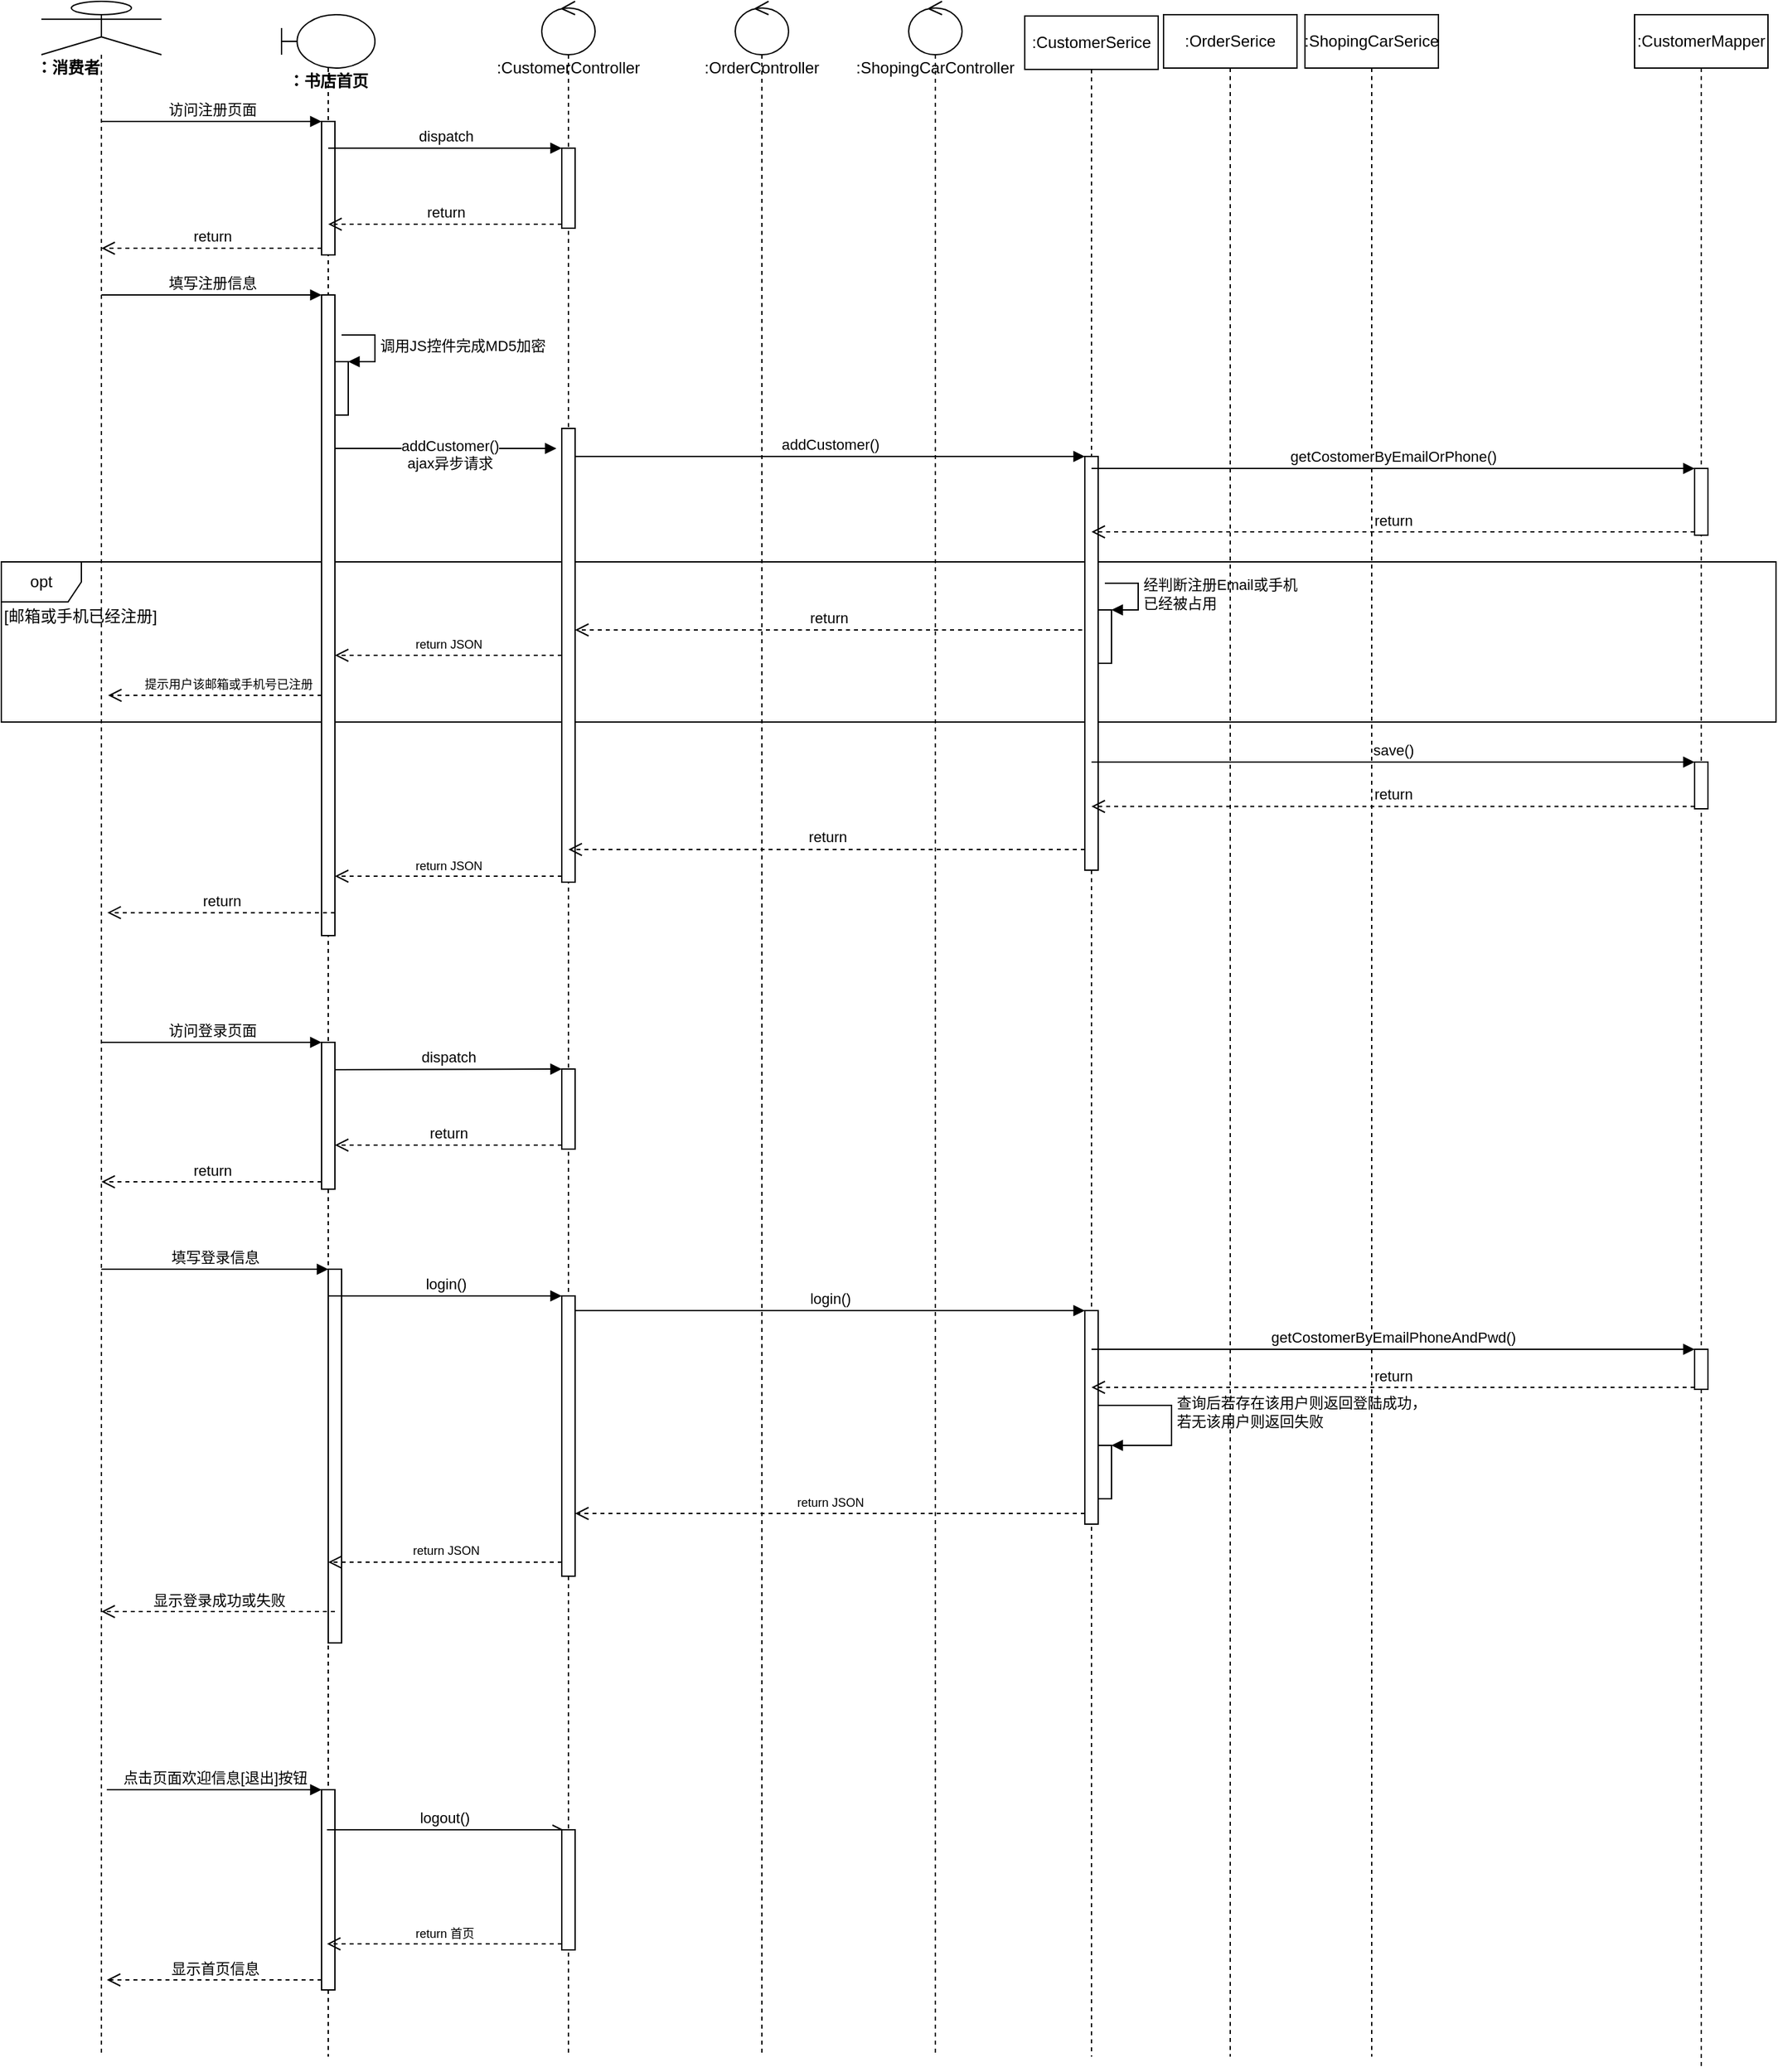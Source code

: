 <mxfile version="13.6.10" type="github" pages="3">
  <diagram id="ocLCJiYPgY4BP7__raCj" name="第 1 页">
    <mxGraphModel dx="1210" dy="586" grid="1" gridSize="10" guides="1" tooltips="1" connect="1" arrows="1" fold="1" page="1" pageScale="1" pageWidth="3300" pageHeight="4681" math="0" shadow="0">
      <root>
        <mxCell id="0" />
        <mxCell id="1" parent="0" />
        <mxCell id="nMcUa5dH0N92FLe-l6Bn-87" value=":ShopingCarController" style="shape=umlLifeline;participant=umlControl;perimeter=lifelinePerimeter;whiteSpace=wrap;html=1;container=1;collapsible=0;recursiveResize=0;verticalAlign=top;spacingTop=36;outlineConnect=0;" parent="1" vertex="1">
          <mxGeometry x="700" y="80" width="40" height="1540" as="geometry" />
        </mxCell>
        <mxCell id="nMcUa5dH0N92FLe-l6Bn-102" value="opt" style="shape=umlFrame;whiteSpace=wrap;html=1;" parent="1" vertex="1">
          <mxGeometry x="20" y="500" width="1330" height="120" as="geometry" />
        </mxCell>
        <mxCell id="nMcUa5dH0N92FLe-l6Bn-1" value="" style="shape=umlLifeline;participant=umlActor;perimeter=lifelinePerimeter;whiteSpace=wrap;html=1;container=1;collapsible=0;recursiveResize=0;verticalAlign=top;spacingTop=36;outlineConnect=0;" parent="1" vertex="1">
          <mxGeometry x="50" y="80" width="90" height="1540" as="geometry" />
        </mxCell>
        <mxCell id="nMcUa5dH0N92FLe-l6Bn-2" value="&lt;b&gt;：消费者&lt;/b&gt;" style="text;html=1;strokeColor=none;fillColor=none;align=center;verticalAlign=middle;whiteSpace=wrap;rounded=0;" parent="nMcUa5dH0N92FLe-l6Bn-1" vertex="1">
          <mxGeometry x="-10" y="40" width="60" height="20" as="geometry" />
        </mxCell>
        <mxCell id="nMcUa5dH0N92FLe-l6Bn-3" value="&lt;span&gt;：书店首页&lt;/span&gt;" style="shape=umlLifeline;participant=umlBoundary;perimeter=lifelinePerimeter;whiteSpace=wrap;html=1;container=1;collapsible=0;recursiveResize=0;verticalAlign=top;spacingTop=36;outlineConnect=0;fontStyle=1" parent="1" vertex="1">
          <mxGeometry x="230" y="90" width="70" height="1530" as="geometry" />
        </mxCell>
        <mxCell id="nMcUa5dH0N92FLe-l6Bn-4" value="" style="html=1;points=[];perimeter=orthogonalPerimeter;" parent="nMcUa5dH0N92FLe-l6Bn-3" vertex="1">
          <mxGeometry x="30" y="210" width="10" height="480" as="geometry" />
        </mxCell>
        <mxCell id="nMcUa5dH0N92FLe-l6Bn-95" value="" style="html=1;points=[];perimeter=orthogonalPerimeter;" parent="nMcUa5dH0N92FLe-l6Bn-3" vertex="1">
          <mxGeometry x="30" y="80" width="10" height="100" as="geometry" />
        </mxCell>
        <mxCell id="nMcUa5dH0N92FLe-l6Bn-112" value="" style="html=1;points=[];perimeter=orthogonalPerimeter;align=left;" parent="nMcUa5dH0N92FLe-l6Bn-3" vertex="1">
          <mxGeometry x="30" y="1330" width="10" height="150" as="geometry" />
        </mxCell>
        <mxCell id="Ub_iv6ZaVQ0LOj0wJZkm-5" value="" style="html=1;points=[];perimeter=orthogonalPerimeter;align=left;" parent="nMcUa5dH0N92FLe-l6Bn-3" vertex="1">
          <mxGeometry x="40" y="260" width="10" height="40" as="geometry" />
        </mxCell>
        <mxCell id="Ub_iv6ZaVQ0LOj0wJZkm-6" value="调用JS控件完成MD5加密" style="edgeStyle=orthogonalEdgeStyle;html=1;align=left;spacingLeft=2;endArrow=block;rounded=0;entryX=1;entryY=0;" parent="nMcUa5dH0N92FLe-l6Bn-3" target="Ub_iv6ZaVQ0LOj0wJZkm-5" edge="1">
          <mxGeometry relative="1" as="geometry">
            <mxPoint x="45" y="240" as="sourcePoint" />
            <Array as="points">
              <mxPoint x="70" y="240" />
            </Array>
          </mxGeometry>
        </mxCell>
        <mxCell id="Ub_iv6ZaVQ0LOj0wJZkm-77" value="" style="html=1;points=[];perimeter=orthogonalPerimeter;align=left;" parent="nMcUa5dH0N92FLe-l6Bn-3" vertex="1">
          <mxGeometry x="35" y="940" width="10" height="280" as="geometry" />
        </mxCell>
        <mxCell id="nMcUa5dH0N92FLe-l6Bn-8" value=":CustomerController" style="shape=umlLifeline;participant=umlControl;perimeter=lifelinePerimeter;whiteSpace=wrap;html=1;container=1;collapsible=0;recursiveResize=0;verticalAlign=top;spacingTop=36;outlineConnect=0;" parent="1" vertex="1">
          <mxGeometry x="425" y="80" width="40" height="1540" as="geometry" />
        </mxCell>
        <mxCell id="nMcUa5dH0N92FLe-l6Bn-9" value="" style="html=1;points=[];perimeter=orthogonalPerimeter;" parent="nMcUa5dH0N92FLe-l6Bn-8" vertex="1">
          <mxGeometry x="15" y="320" width="10" height="340" as="geometry" />
        </mxCell>
        <mxCell id="nMcUa5dH0N92FLe-l6Bn-10" value="" style="html=1;points=[];perimeter=orthogonalPerimeter;" parent="nMcUa5dH0N92FLe-l6Bn-8" vertex="1">
          <mxGeometry x="15" y="970" width="10" height="210" as="geometry" />
        </mxCell>
        <mxCell id="nMcUa5dH0N92FLe-l6Bn-92" value="" style="html=1;points=[];perimeter=orthogonalPerimeter;" parent="nMcUa5dH0N92FLe-l6Bn-8" vertex="1">
          <mxGeometry x="15" y="110" width="10" height="60" as="geometry" />
        </mxCell>
        <mxCell id="nMcUa5dH0N92FLe-l6Bn-115" value="" style="html=1;points=[];perimeter=orthogonalPerimeter;" parent="nMcUa5dH0N92FLe-l6Bn-8" vertex="1">
          <mxGeometry x="-165" y="780" width="10" height="110" as="geometry" />
        </mxCell>
        <mxCell id="nMcUa5dH0N92FLe-l6Bn-116" value="" style="html=1;points=[];perimeter=orthogonalPerimeter;" parent="nMcUa5dH0N92FLe-l6Bn-8" vertex="1">
          <mxGeometry x="15" y="800" width="10" height="60" as="geometry" />
        </mxCell>
        <mxCell id="nMcUa5dH0N92FLe-l6Bn-119" value="dispatch" style="html=1;verticalAlign=bottom;endArrow=block;entryX=0;entryY=0;exitX=0.959;exitY=0.186;exitDx=0;exitDy=0;exitPerimeter=0;" parent="nMcUa5dH0N92FLe-l6Bn-8" source="nMcUa5dH0N92FLe-l6Bn-115" target="nMcUa5dH0N92FLe-l6Bn-116" edge="1">
          <mxGeometry relative="1" as="geometry">
            <mxPoint x="-160.5" y="840" as="sourcePoint" />
          </mxGeometry>
        </mxCell>
        <mxCell id="nMcUa5dH0N92FLe-l6Bn-120" value="return" style="html=1;verticalAlign=bottom;endArrow=open;dashed=1;endSize=8;exitX=0;exitY=0.95;" parent="nMcUa5dH0N92FLe-l6Bn-8" source="nMcUa5dH0N92FLe-l6Bn-116" target="nMcUa5dH0N92FLe-l6Bn-115" edge="1">
          <mxGeometry relative="1" as="geometry">
            <mxPoint x="-160.5" y="897" as="targetPoint" />
          </mxGeometry>
        </mxCell>
        <mxCell id="Ub_iv6ZaVQ0LOj0wJZkm-7" value="" style="html=1;points=[];perimeter=orthogonalPerimeter;" parent="nMcUa5dH0N92FLe-l6Bn-8" vertex="1">
          <mxGeometry x="15" y="1370" width="10" height="90" as="geometry" />
        </mxCell>
        <mxCell id="nMcUa5dH0N92FLe-l6Bn-15" value="填写注册信息" style="html=1;verticalAlign=bottom;endArrow=block;entryX=0;entryY=0;" parent="1" source="nMcUa5dH0N92FLe-l6Bn-1" target="nMcUa5dH0N92FLe-l6Bn-4" edge="1">
          <mxGeometry relative="1" as="geometry">
            <mxPoint x="98" y="400.0" as="sourcePoint" />
          </mxGeometry>
        </mxCell>
        <mxCell id="nMcUa5dH0N92FLe-l6Bn-17" value=":OrderController" style="shape=umlLifeline;participant=umlControl;perimeter=lifelinePerimeter;whiteSpace=wrap;html=1;container=1;collapsible=0;recursiveResize=0;verticalAlign=top;spacingTop=36;outlineConnect=0;" parent="1" vertex="1">
          <mxGeometry x="570" y="80" width="40" height="1540" as="geometry" />
        </mxCell>
        <mxCell id="nMcUa5dH0N92FLe-l6Bn-20" value="addCustomer()&lt;br&gt;ajax异步请求" style="html=1;verticalAlign=bottom;endArrow=block;endFill=1;" parent="1" edge="1">
          <mxGeometry x="0.037" y="-20" relative="1" as="geometry">
            <mxPoint x="270" y="415" as="sourcePoint" />
            <mxPoint x="436" y="415" as="targetPoint" />
            <mxPoint as="offset" />
          </mxGeometry>
        </mxCell>
        <mxCell id="nMcUa5dH0N92FLe-l6Bn-21" value="&lt;span style=&quot;font-size: 9px&quot;&gt;return JSON&lt;/span&gt;" style="html=1;verticalAlign=bottom;endArrow=open;dashed=1;endSize=8;exitX=0;exitY=0.95;" parent="1" edge="1">
          <mxGeometry relative="1" as="geometry">
            <mxPoint x="270" y="735.5" as="targetPoint" />
            <mxPoint x="440" y="735.5" as="sourcePoint" />
          </mxGeometry>
        </mxCell>
        <mxCell id="nMcUa5dH0N92FLe-l6Bn-22" value="login()" style="html=1;verticalAlign=bottom;endArrow=block;entryX=0;entryY=0;endFill=1;" parent="1" source="nMcUa5dH0N92FLe-l6Bn-3" target="nMcUa5dH0N92FLe-l6Bn-10" edge="1">
          <mxGeometry relative="1" as="geometry">
            <mxPoint x="270" y="770" as="sourcePoint" />
          </mxGeometry>
        </mxCell>
        <mxCell id="nMcUa5dH0N92FLe-l6Bn-23" value="&lt;span style=&quot;font-size: 9px&quot;&gt;return JSON&lt;/span&gt;" style="html=1;verticalAlign=bottom;endArrow=open;dashed=1;endSize=8;exitX=0;exitY=0.95;" parent="1" source="nMcUa5dH0N92FLe-l6Bn-10" target="nMcUa5dH0N92FLe-l6Bn-3" edge="1">
          <mxGeometry relative="1" as="geometry">
            <mxPoint x="270" y="874.5" as="targetPoint" />
          </mxGeometry>
        </mxCell>
        <mxCell id="nMcUa5dH0N92FLe-l6Bn-40" value=":CustomerSerice" style="shape=umlLifeline;perimeter=lifelinePerimeter;whiteSpace=wrap;html=1;container=1;collapsible=0;recursiveResize=0;outlineConnect=0;" parent="1" vertex="1">
          <mxGeometry x="787" y="91" width="100" height="1529" as="geometry" />
        </mxCell>
        <mxCell id="nMcUa5dH0N92FLe-l6Bn-41" value="" style="html=1;points=[];perimeter=orthogonalPerimeter;" parent="nMcUa5dH0N92FLe-l6Bn-40" vertex="1">
          <mxGeometry x="45" y="330" width="10" height="310" as="geometry" />
        </mxCell>
        <mxCell id="nMcUa5dH0N92FLe-l6Bn-42" value="" style="html=1;points=[];perimeter=orthogonalPerimeter;" parent="nMcUa5dH0N92FLe-l6Bn-40" vertex="1">
          <mxGeometry x="45" y="970" width="10" height="160" as="geometry" />
        </mxCell>
        <mxCell id="nMcUa5dH0N92FLe-l6Bn-100" value="" style="html=1;points=[];perimeter=orthogonalPerimeter;" parent="nMcUa5dH0N92FLe-l6Bn-40" vertex="1">
          <mxGeometry x="55" y="445" width="10" height="40" as="geometry" />
        </mxCell>
        <mxCell id="nMcUa5dH0N92FLe-l6Bn-101" value="经判断注册Email或手机&lt;br&gt;已经被占用" style="edgeStyle=orthogonalEdgeStyle;html=1;align=left;spacingLeft=2;endArrow=block;rounded=0;entryX=1;entryY=0;" parent="nMcUa5dH0N92FLe-l6Bn-40" target="nMcUa5dH0N92FLe-l6Bn-100" edge="1">
          <mxGeometry relative="1" as="geometry">
            <mxPoint x="60" y="425" as="sourcePoint" />
            <Array as="points">
              <mxPoint x="85" y="425" />
            </Array>
          </mxGeometry>
        </mxCell>
        <mxCell id="Ub_iv6ZaVQ0LOj0wJZkm-1" value="" style="html=1;points=[];perimeter=orthogonalPerimeter;align=left;" parent="nMcUa5dH0N92FLe-l6Bn-40" vertex="1">
          <mxGeometry x="55" y="1071" width="10" height="40" as="geometry" />
        </mxCell>
        <mxCell id="Ub_iv6ZaVQ0LOj0wJZkm-2" value="查询后若存在该用户则返回登陆成功，&lt;br&gt;若无该用户则返回失败" style="edgeStyle=orthogonalEdgeStyle;html=1;align=left;spacingLeft=2;endArrow=block;rounded=0;entryX=1;entryY=0;" parent="nMcUa5dH0N92FLe-l6Bn-40" target="Ub_iv6ZaVQ0LOj0wJZkm-1" edge="1">
          <mxGeometry relative="1" as="geometry">
            <mxPoint x="55" y="1031" as="sourcePoint" />
            <Array as="points">
              <mxPoint x="55" y="1041" />
              <mxPoint x="110" y="1041" />
              <mxPoint x="110" y="1071" />
            </Array>
          </mxGeometry>
        </mxCell>
        <mxCell id="nMcUa5dH0N92FLe-l6Bn-45" value=":OrderSerice" style="shape=umlLifeline;perimeter=lifelinePerimeter;whiteSpace=wrap;html=1;container=1;collapsible=0;recursiveResize=0;outlineConnect=0;" parent="1" vertex="1">
          <mxGeometry x="891" y="90" width="100" height="1530" as="geometry" />
        </mxCell>
        <mxCell id="nMcUa5dH0N92FLe-l6Bn-47" value=":CustomerMapper" style="shape=umlLifeline;perimeter=lifelinePerimeter;whiteSpace=wrap;html=1;container=1;collapsible=0;recursiveResize=0;outlineConnect=0;" parent="1" vertex="1">
          <mxGeometry x="1244" y="90" width="100" height="1540" as="geometry" />
        </mxCell>
        <mxCell id="nMcUa5dH0N92FLe-l6Bn-48" value="" style="html=1;points=[];perimeter=orthogonalPerimeter;" parent="nMcUa5dH0N92FLe-l6Bn-47" vertex="1">
          <mxGeometry x="45" y="340" width="10" height="50" as="geometry" />
        </mxCell>
        <mxCell id="nMcUa5dH0N92FLe-l6Bn-49" value="" style="html=1;points=[];perimeter=orthogonalPerimeter;" parent="nMcUa5dH0N92FLe-l6Bn-47" vertex="1">
          <mxGeometry x="45" y="1000" width="10" height="30" as="geometry" />
        </mxCell>
        <mxCell id="nMcUa5dH0N92FLe-l6Bn-108" value="" style="html=1;points=[];perimeter=orthogonalPerimeter;align=left;" parent="nMcUa5dH0N92FLe-l6Bn-47" vertex="1">
          <mxGeometry x="45" y="560" width="10" height="35" as="geometry" />
        </mxCell>
        <mxCell id="nMcUa5dH0N92FLe-l6Bn-56" value=":ShopingCarSerice" style="shape=umlLifeline;perimeter=lifelinePerimeter;whiteSpace=wrap;html=1;container=1;collapsible=0;recursiveResize=0;outlineConnect=0;" parent="1" vertex="1">
          <mxGeometry x="997" y="90" width="100" height="1530" as="geometry" />
        </mxCell>
        <mxCell id="nMcUa5dH0N92FLe-l6Bn-59" value="addCustomer()" style="html=1;verticalAlign=bottom;endArrow=block;entryX=0;entryY=0;" parent="1" source="nMcUa5dH0N92FLe-l6Bn-9" target="nMcUa5dH0N92FLe-l6Bn-41" edge="1">
          <mxGeometry relative="1" as="geometry">
            <mxPoint x="443" y="436" as="sourcePoint" />
          </mxGeometry>
        </mxCell>
        <mxCell id="nMcUa5dH0N92FLe-l6Bn-60" value="return" style="html=1;verticalAlign=bottom;endArrow=open;dashed=1;endSize=8;exitX=0;exitY=0.95;" parent="1" source="nMcUa5dH0N92FLe-l6Bn-41" target="nMcUa5dH0N92FLe-l6Bn-8" edge="1">
          <mxGeometry relative="1" as="geometry">
            <mxPoint x="443" y="512" as="targetPoint" />
          </mxGeometry>
        </mxCell>
        <mxCell id="nMcUa5dH0N92FLe-l6Bn-61" value="return" style="html=1;verticalAlign=bottom;endArrow=open;dashed=1;endSize=8;exitX=0;exitY=0.95;" parent="1" source="nMcUa5dH0N92FLe-l6Bn-48" target="nMcUa5dH0N92FLe-l6Bn-40" edge="1">
          <mxGeometry relative="1" as="geometry">
            <mxPoint x="905" y="477.5" as="targetPoint" />
          </mxGeometry>
        </mxCell>
        <mxCell id="nMcUa5dH0N92FLe-l6Bn-62" value="getCostomerByEmailOrPhone()" style="html=1;verticalAlign=bottom;endArrow=block;entryX=0;entryY=0;" parent="1" source="nMcUa5dH0N92FLe-l6Bn-40" target="nMcUa5dH0N92FLe-l6Bn-48" edge="1">
          <mxGeometry relative="1" as="geometry">
            <mxPoint x="899.324" y="430" as="sourcePoint" />
          </mxGeometry>
        </mxCell>
        <mxCell id="nMcUa5dH0N92FLe-l6Bn-63" value="login()" style="html=1;verticalAlign=bottom;endArrow=block;entryX=0;entryY=0;" parent="1" source="nMcUa5dH0N92FLe-l6Bn-10" target="nMcUa5dH0N92FLe-l6Bn-42" edge="1">
          <mxGeometry relative="1" as="geometry">
            <mxPoint x="443" y="1050" as="sourcePoint" />
          </mxGeometry>
        </mxCell>
        <mxCell id="nMcUa5dH0N92FLe-l6Bn-64" value="&lt;span style=&quot;font-size: 9px&quot;&gt;return JSON&lt;/span&gt;" style="html=1;verticalAlign=bottom;endArrow=open;dashed=1;endSize=8;exitX=0;exitY=0.95;" parent="1" source="nMcUa5dH0N92FLe-l6Bn-42" target="nMcUa5dH0N92FLe-l6Bn-10" edge="1">
          <mxGeometry relative="1" as="geometry">
            <mxPoint x="443" y="1126" as="targetPoint" />
          </mxGeometry>
        </mxCell>
        <mxCell id="nMcUa5dH0N92FLe-l6Bn-65" value="getCostomerByEmailPhoneAndPwd()" style="html=1;verticalAlign=bottom;endArrow=block;entryX=0;entryY=0;" parent="1" source="nMcUa5dH0N92FLe-l6Bn-40" target="nMcUa5dH0N92FLe-l6Bn-49" edge="1">
          <mxGeometry relative="1" as="geometry">
            <mxPoint x="905" y="1090.0" as="sourcePoint" />
          </mxGeometry>
        </mxCell>
        <mxCell id="nMcUa5dH0N92FLe-l6Bn-66" value="return" style="html=1;verticalAlign=bottom;endArrow=open;dashed=1;endSize=8;exitX=0;exitY=0.95;" parent="1" source="nMcUa5dH0N92FLe-l6Bn-49" target="nMcUa5dH0N92FLe-l6Bn-40" edge="1">
          <mxGeometry relative="1" as="geometry">
            <mxPoint x="905" y="1118.5" as="targetPoint" />
          </mxGeometry>
        </mxCell>
        <mxCell id="nMcUa5dH0N92FLe-l6Bn-96" value="访问注册页面" style="html=1;verticalAlign=bottom;endArrow=block;entryX=0;entryY=0;" parent="1" source="nMcUa5dH0N92FLe-l6Bn-1" target="nMcUa5dH0N92FLe-l6Bn-95" edge="1">
          <mxGeometry relative="1" as="geometry">
            <mxPoint x="190" y="190" as="sourcePoint" />
          </mxGeometry>
        </mxCell>
        <mxCell id="nMcUa5dH0N92FLe-l6Bn-97" value="return" style="html=1;verticalAlign=bottom;endArrow=open;dashed=1;endSize=8;exitX=0;exitY=0.95;" parent="1" source="nMcUa5dH0N92FLe-l6Bn-95" target="nMcUa5dH0N92FLe-l6Bn-1" edge="1">
          <mxGeometry relative="1" as="geometry">
            <mxPoint x="190" y="266" as="targetPoint" />
          </mxGeometry>
        </mxCell>
        <mxCell id="nMcUa5dH0N92FLe-l6Bn-93" value="dispatch" style="html=1;verticalAlign=bottom;endArrow=block;entryX=0;entryY=0;" parent="1" source="nMcUa5dH0N92FLe-l6Bn-3" target="nMcUa5dH0N92FLe-l6Bn-92" edge="1">
          <mxGeometry relative="1" as="geometry">
            <mxPoint x="370" y="170" as="sourcePoint" />
          </mxGeometry>
        </mxCell>
        <mxCell id="nMcUa5dH0N92FLe-l6Bn-94" value="return" style="html=1;verticalAlign=bottom;endArrow=open;dashed=1;endSize=8;exitX=0;exitY=0.95;" parent="1" source="nMcUa5dH0N92FLe-l6Bn-92" target="nMcUa5dH0N92FLe-l6Bn-3" edge="1">
          <mxGeometry relative="1" as="geometry">
            <mxPoint x="370" y="246" as="targetPoint" />
          </mxGeometry>
        </mxCell>
        <mxCell id="nMcUa5dH0N92FLe-l6Bn-103" value="[邮箱或手机已经注册]" style="text;html=1;strokeColor=none;fillColor=none;align=left;verticalAlign=middle;whiteSpace=wrap;rounded=0;" parent="1" vertex="1">
          <mxGeometry x="20" y="531" width="150" height="20" as="geometry" />
        </mxCell>
        <mxCell id="nMcUa5dH0N92FLe-l6Bn-104" value="return" style="html=1;verticalAlign=bottom;endArrow=open;dashed=1;endSize=8;" parent="1" edge="1">
          <mxGeometry relative="1" as="geometry">
            <mxPoint x="450" y="551.0" as="targetPoint" />
            <mxPoint x="830" y="551" as="sourcePoint" />
          </mxGeometry>
        </mxCell>
        <mxCell id="nMcUa5dH0N92FLe-l6Bn-106" value="&lt;span style=&quot;font-size: 9px&quot;&gt;return JSON&lt;/span&gt;" style="html=1;verticalAlign=bottom;endArrow=open;dashed=1;endSize=8;exitX=0;exitY=0.95;" parent="1" edge="1">
          <mxGeometry relative="1" as="geometry">
            <mxPoint x="270" y="570.0" as="targetPoint" />
            <mxPoint x="440" y="570.0" as="sourcePoint" />
          </mxGeometry>
        </mxCell>
        <mxCell id="nMcUa5dH0N92FLe-l6Bn-107" value="&lt;span style=&quot;font-size: 9px&quot;&gt;提示用户该邮箱或手机号已注册&lt;/span&gt;" style="html=1;verticalAlign=bottom;endArrow=open;dashed=1;endSize=8;exitX=0;exitY=0.95;" parent="1" edge="1">
          <mxGeometry x="-0.125" relative="1" as="geometry">
            <mxPoint x="100" y="600" as="targetPoint" />
            <mxPoint x="260" y="600.0" as="sourcePoint" />
            <mxPoint as="offset" />
          </mxGeometry>
        </mxCell>
        <mxCell id="nMcUa5dH0N92FLe-l6Bn-109" value="save()" style="html=1;verticalAlign=bottom;endArrow=block;entryX=0;entryY=0;" parent="1" source="nMcUa5dH0N92FLe-l6Bn-40" target="nMcUa5dH0N92FLe-l6Bn-108" edge="1">
          <mxGeometry relative="1" as="geometry">
            <mxPoint x="899.324" y="648" as="sourcePoint" />
          </mxGeometry>
        </mxCell>
        <mxCell id="nMcUa5dH0N92FLe-l6Bn-110" value="return" style="html=1;verticalAlign=bottom;endArrow=open;dashed=1;endSize=8;exitX=0;exitY=0.95;" parent="1" source="nMcUa5dH0N92FLe-l6Bn-108" target="nMcUa5dH0N92FLe-l6Bn-40" edge="1">
          <mxGeometry relative="1" as="geometry">
            <mxPoint x="899.324" y="681.25" as="targetPoint" />
          </mxGeometry>
        </mxCell>
        <mxCell id="nMcUa5dH0N92FLe-l6Bn-111" value="return" style="html=1;verticalAlign=bottom;endArrow=open;dashed=1;endSize=8;exitX=1;exitY=0.989;exitDx=0;exitDy=0;exitPerimeter=0;" parent="1" edge="1">
          <mxGeometry relative="1" as="geometry">
            <mxPoint x="99.5" y="762.82" as="targetPoint" />
            <mxPoint x="270" y="762.82" as="sourcePoint" />
          </mxGeometry>
        </mxCell>
        <mxCell id="nMcUa5dH0N92FLe-l6Bn-113" value="点击页面欢迎信息[退出]按钮" style="html=1;verticalAlign=bottom;endArrow=block;entryX=0;entryY=0;" parent="1" target="nMcUa5dH0N92FLe-l6Bn-112" edge="1">
          <mxGeometry relative="1" as="geometry">
            <mxPoint x="99.071" y="1420" as="sourcePoint" />
          </mxGeometry>
        </mxCell>
        <mxCell id="nMcUa5dH0N92FLe-l6Bn-114" value="显示首页信息" style="html=1;verticalAlign=bottom;endArrow=open;dashed=1;endSize=8;exitX=0;exitY=0.95;" parent="1" source="nMcUa5dH0N92FLe-l6Bn-112" edge="1">
          <mxGeometry relative="1" as="geometry">
            <mxPoint x="99.071" y="1562.5" as="targetPoint" />
          </mxGeometry>
        </mxCell>
        <mxCell id="nMcUa5dH0N92FLe-l6Bn-118" value="return" style="html=1;verticalAlign=bottom;endArrow=open;dashed=1;endSize=8;exitX=0;exitY=0.95;" parent="1" source="nMcUa5dH0N92FLe-l6Bn-115" target="nMcUa5dH0N92FLe-l6Bn-1" edge="1">
          <mxGeometry relative="1" as="geometry">
            <mxPoint x="99.5" y="995.0" as="targetPoint" />
          </mxGeometry>
        </mxCell>
        <mxCell id="nMcUa5dH0N92FLe-l6Bn-117" value="访问登录页面" style="html=1;verticalAlign=bottom;endArrow=block;entryX=0;entryY=0;" parent="1" source="nMcUa5dH0N92FLe-l6Bn-1" target="nMcUa5dH0N92FLe-l6Bn-115" edge="1">
          <mxGeometry relative="1" as="geometry">
            <mxPoint x="99.5" y="900" as="sourcePoint" />
          </mxGeometry>
        </mxCell>
        <mxCell id="Ub_iv6ZaVQ0LOj0wJZkm-8" value="logout()" style="html=1;verticalAlign=bottom;endArrow=openAsync;entryX=0;entryY=0;endFill=0;" parent="1" target="Ub_iv6ZaVQ0LOj0wJZkm-7" edge="1">
          <mxGeometry relative="1" as="geometry">
            <mxPoint x="264.071" y="1450" as="sourcePoint" />
          </mxGeometry>
        </mxCell>
        <mxCell id="Ub_iv6ZaVQ0LOj0wJZkm-9" value="&lt;span style=&quot;font-size: 9px&quot;&gt;return 首页&lt;/span&gt;" style="html=1;verticalAlign=bottom;endArrow=open;dashed=1;endSize=8;exitX=0;exitY=0.95;" parent="1" source="Ub_iv6ZaVQ0LOj0wJZkm-7" edge="1">
          <mxGeometry relative="1" as="geometry">
            <mxPoint x="264.071" y="1535.5" as="targetPoint" />
          </mxGeometry>
        </mxCell>
        <mxCell id="Ub_iv6ZaVQ0LOj0wJZkm-10" value="填写登录信息" style="html=1;verticalAlign=bottom;endArrow=block;entryX=0;entryY=0;" parent="1" source="nMcUa5dH0N92FLe-l6Bn-1" target="Ub_iv6ZaVQ0LOj0wJZkm-77" edge="1">
          <mxGeometry relative="1" as="geometry">
            <mxPoint x="108.5" y="1030.0" as="sourcePoint" />
            <mxPoint x="270" y="1030.0" as="targetPoint" />
          </mxGeometry>
        </mxCell>
        <mxCell id="Ub_iv6ZaVQ0LOj0wJZkm-11" value="显示登录成功或失败" style="html=1;verticalAlign=bottom;endArrow=open;dashed=1;endSize=8;exitX=0;exitY=0.95;" parent="1" target="nMcUa5dH0N92FLe-l6Bn-1" edge="1">
          <mxGeometry relative="1" as="geometry">
            <mxPoint x="108.5" y="1286.5" as="targetPoint" />
            <mxPoint x="270" y="1286.5" as="sourcePoint" />
          </mxGeometry>
        </mxCell>
      </root>
    </mxGraphModel>
  </diagram>
  <diagram id="_a_JBXWJqnzDuPk0JHkG" name="第 2 页">
    <mxGraphModel dx="1424" dy="689" grid="1" gridSize="10" guides="1" tooltips="1" connect="1" arrows="1" fold="1" page="1" pageScale="1" pageWidth="3300" pageHeight="4681" math="0" shadow="0">
      <root>
        <mxCell id="AvkvTaTciSkn1FwxjkwS-0" />
        <mxCell id="AvkvTaTciSkn1FwxjkwS-1" parent="AvkvTaTciSkn1FwxjkwS-0" />
        <mxCell id="6qNoIg5RYOoD2JHT0gBt-133" value=":OderMapper" style="shape=umlLifeline;perimeter=lifelinePerimeter;whiteSpace=wrap;html=1;container=1;collapsible=0;recursiveResize=0;outlineConnect=0;" parent="AvkvTaTciSkn1FwxjkwS-1" vertex="1">
          <mxGeometry x="1350" y="90" width="140" height="1350" as="geometry" />
        </mxCell>
        <mxCell id="6qNoIg5RYOoD2JHT0gBt-136" value=":OderDetailMapper" style="shape=umlLifeline;perimeter=lifelinePerimeter;whiteSpace=wrap;html=1;container=1;collapsible=0;recursiveResize=0;outlineConnect=0;" parent="AvkvTaTciSkn1FwxjkwS-1" vertex="1">
          <mxGeometry x="1620" y="87.5" width="100" height="1362.5" as="geometry" />
        </mxCell>
        <mxCell id="6qNoIg5RYOoD2JHT0gBt-63" value=":ShopingCarMapper" style="shape=umlLifeline;perimeter=lifelinePerimeter;whiteSpace=wrap;html=1;container=1;collapsible=0;recursiveResize=0;outlineConnect=0;" parent="AvkvTaTciSkn1FwxjkwS-1" vertex="1">
          <mxGeometry x="1500" y="90" width="110" height="1360" as="geometry" />
        </mxCell>
        <mxCell id="6qNoIg5RYOoD2JHT0gBt-52" value=":CustomerMapper" style="shape=umlLifeline;perimeter=lifelinePerimeter;whiteSpace=wrap;html=1;container=1;collapsible=0;recursiveResize=0;outlineConnect=0;" parent="AvkvTaTciSkn1FwxjkwS-1" vertex="1">
          <mxGeometry x="1244" y="90" width="100" height="1360" as="geometry" />
        </mxCell>
        <mxCell id="6qNoIg5RYOoD2JHT0gBt-42" value=":CustomerSerice" style="shape=umlLifeline;perimeter=lifelinePerimeter;whiteSpace=wrap;html=1;container=1;collapsible=0;recursiveResize=0;outlineConnect=0;" parent="AvkvTaTciSkn1FwxjkwS-1" vertex="1">
          <mxGeometry x="787" y="91" width="100" height="1369" as="geometry" />
        </mxCell>
        <mxCell id="6qNoIg5RYOoD2JHT0gBt-74" value=":ShopingCarSerice" style="shape=umlLifeline;perimeter=lifelinePerimeter;whiteSpace=wrap;html=1;container=1;collapsible=0;recursiveResize=0;outlineConnect=0;" parent="AvkvTaTciSkn1FwxjkwS-1" vertex="1">
          <mxGeometry x="997" y="90" width="100" height="1370" as="geometry" />
        </mxCell>
        <mxCell id="6qNoIg5RYOoD2JHT0gBt-49" value=":OrderSerice" style="shape=umlLifeline;perimeter=lifelinePerimeter;whiteSpace=wrap;html=1;container=1;collapsible=0;recursiveResize=0;outlineConnect=0;" parent="AvkvTaTciSkn1FwxjkwS-1" vertex="1">
          <mxGeometry x="891" y="90" width="100" height="1370" as="geometry" />
        </mxCell>
        <mxCell id="6qNoIg5RYOoD2JHT0gBt-1" value=":ShopingCarController" style="shape=umlLifeline;participant=umlControl;perimeter=lifelinePerimeter;whiteSpace=wrap;html=1;container=1;collapsible=0;recursiveResize=0;verticalAlign=top;spacingTop=36;outlineConnect=0;" parent="AvkvTaTciSkn1FwxjkwS-1" vertex="1">
          <mxGeometry x="700" y="80" width="40" height="1380" as="geometry" />
        </mxCell>
        <mxCell id="6qNoIg5RYOoD2JHT0gBt-6" value="" style="shape=umlLifeline;participant=umlActor;perimeter=lifelinePerimeter;whiteSpace=wrap;html=1;container=1;collapsible=0;recursiveResize=0;verticalAlign=top;spacingTop=36;outlineConnect=0;" parent="AvkvTaTciSkn1FwxjkwS-1" vertex="1">
          <mxGeometry x="50" y="80" width="90" height="1380" as="geometry" />
        </mxCell>
        <mxCell id="6qNoIg5RYOoD2JHT0gBt-7" value="&lt;b&gt;：消费者&lt;/b&gt;" style="text;html=1;strokeColor=none;fillColor=none;align=center;verticalAlign=middle;whiteSpace=wrap;rounded=0;" parent="6qNoIg5RYOoD2JHT0gBt-6" vertex="1">
          <mxGeometry x="-10" y="40" width="60" height="20" as="geometry" />
        </mxCell>
        <mxCell id="6qNoIg5RYOoD2JHT0gBt-9" value="&lt;span&gt;：书店首页&lt;/span&gt;" style="shape=umlLifeline;participant=umlBoundary;perimeter=lifelinePerimeter;whiteSpace=wrap;html=1;container=1;collapsible=0;recursiveResize=0;verticalAlign=top;spacingTop=36;outlineConnect=0;fontStyle=1" parent="AvkvTaTciSkn1FwxjkwS-1" vertex="1">
          <mxGeometry x="230" y="90" width="70" height="1370" as="geometry" />
        </mxCell>
        <mxCell id="6qNoIg5RYOoD2JHT0gBt-18" value=":CustomerController" style="shape=umlLifeline;participant=umlControl;perimeter=lifelinePerimeter;whiteSpace=wrap;html=1;container=1;collapsible=0;recursiveResize=0;verticalAlign=top;spacingTop=36;outlineConnect=0;" parent="AvkvTaTciSkn1FwxjkwS-1" vertex="1">
          <mxGeometry x="425" y="80" width="40" height="1380" as="geometry" />
        </mxCell>
        <mxCell id="6qNoIg5RYOoD2JHT0gBt-37" value=":OrderController" style="shape=umlLifeline;participant=umlControl;perimeter=lifelinePerimeter;whiteSpace=wrap;html=1;container=1;collapsible=0;recursiveResize=0;verticalAlign=top;spacingTop=36;outlineConnect=0;" parent="AvkvTaTciSkn1FwxjkwS-1" vertex="1">
          <mxGeometry x="570" y="80" width="40" height="1370" as="geometry" />
        </mxCell>
        <mxCell id="6qNoIg5RYOoD2JHT0gBt-117" value=":BookSerice" style="shape=umlLifeline;perimeter=lifelinePerimeter;whiteSpace=wrap;html=1;container=1;collapsible=0;recursiveResize=0;outlineConnect=0;" parent="AvkvTaTciSkn1FwxjkwS-1" vertex="1">
          <mxGeometry x="1740" y="85" width="100" height="1355" as="geometry" />
        </mxCell>
        <mxCell id="6qNoIg5RYOoD2JHT0gBt-3" value="opt" style="shape=umlFrame;whiteSpace=wrap;html=1;align=left;" parent="6qNoIg5RYOoD2JHT0gBt-117" vertex="1">
          <mxGeometry x="-1654" y="915" width="1700" height="430" as="geometry" />
        </mxCell>
        <mxCell id="6qNoIg5RYOoD2JHT0gBt-4" value="opt" style="shape=umlFrame;whiteSpace=wrap;html=1;align=left;" parent="6qNoIg5RYOoD2JHT0gBt-117" vertex="1">
          <mxGeometry x="-1659" y="575" width="1375" height="310" as="geometry" />
        </mxCell>
        <mxCell id="6qNoIg5RYOoD2JHT0gBt-8" value="删除历史订单" style="text;html=1;strokeColor=none;fillColor=none;align=center;verticalAlign=middle;whiteSpace=wrap;rounded=0;" parent="6qNoIg5RYOoD2JHT0gBt-117" vertex="1">
          <mxGeometry x="-1664" y="605" width="85" height="20" as="geometry" />
        </mxCell>
        <mxCell id="6qNoIg5RYOoD2JHT0gBt-15" value="" style="html=1;points=[];perimeter=orthogonalPerimeter;align=left;" parent="6qNoIg5RYOoD2JHT0gBt-117" vertex="1">
          <mxGeometry x="-1474" y="335" width="10" height="230" as="geometry" />
        </mxCell>
        <mxCell id="6qNoIg5RYOoD2JHT0gBt-27" value="" style="html=1;points=[];perimeter=orthogonalPerimeter;" parent="6qNoIg5RYOoD2JHT0gBt-117" vertex="1">
          <mxGeometry x="-1474" y="95" width="10" height="110" as="geometry" />
        </mxCell>
        <mxCell id="6qNoIg5RYOoD2JHT0gBt-28" value="" style="html=1;points=[];perimeter=orthogonalPerimeter;" parent="6qNoIg5RYOoD2JHT0gBt-117" vertex="1">
          <mxGeometry x="-1294" y="115" width="10" height="60" as="geometry" />
        </mxCell>
        <mxCell id="6qNoIg5RYOoD2JHT0gBt-29" value="dispatch" style="html=1;verticalAlign=bottom;endArrow=block;entryX=0;entryY=0;exitX=0.959;exitY=0.186;exitDx=0;exitDy=0;exitPerimeter=0;" parent="6qNoIg5RYOoD2JHT0gBt-117" source="6qNoIg5RYOoD2JHT0gBt-27" target="6qNoIg5RYOoD2JHT0gBt-28" edge="1">
          <mxGeometry relative="1" as="geometry">
            <mxPoint x="-1894.5" y="75" as="sourcePoint" />
          </mxGeometry>
        </mxCell>
        <mxCell id="6qNoIg5RYOoD2JHT0gBt-30" value="return" style="html=1;verticalAlign=bottom;endArrow=open;dashed=1;endSize=8;exitX=0;exitY=0.95;" parent="6qNoIg5RYOoD2JHT0gBt-117" source="6qNoIg5RYOoD2JHT0gBt-28" target="6qNoIg5RYOoD2JHT0gBt-27" edge="1">
          <mxGeometry relative="1" as="geometry">
            <mxPoint x="-1894.5" y="132" as="targetPoint" />
          </mxGeometry>
        </mxCell>
        <mxCell id="6qNoIg5RYOoD2JHT0gBt-31" value="return" style="html=1;verticalAlign=bottom;endArrow=open;dashed=1;endSize=8;exitX=0;exitY=0.95;" parent="6qNoIg5RYOoD2JHT0gBt-117" source="6qNoIg5RYOoD2JHT0gBt-27" edge="1">
          <mxGeometry relative="1" as="geometry">
            <mxPoint x="-1634.929" y="199.5" as="targetPoint" />
          </mxGeometry>
        </mxCell>
        <mxCell id="6qNoIg5RYOoD2JHT0gBt-32" value="访问我的订单页面" style="html=1;verticalAlign=bottom;endArrow=block;entryX=0;entryY=0;" parent="6qNoIg5RYOoD2JHT0gBt-117" target="6qNoIg5RYOoD2JHT0gBt-27" edge="1">
          <mxGeometry relative="1" as="geometry">
            <mxPoint x="-1634.929" y="95" as="sourcePoint" />
          </mxGeometry>
        </mxCell>
        <mxCell id="6qNoIg5RYOoD2JHT0gBt-33" value="" style="html=1;points=[];perimeter=orthogonalPerimeter;" parent="6qNoIg5RYOoD2JHT0gBt-117" vertex="1">
          <mxGeometry x="-1294" y="340" width="10" height="215" as="geometry" />
        </mxCell>
        <mxCell id="6qNoIg5RYOoD2JHT0gBt-50" value="" style="html=1;points=[];perimeter=orthogonalPerimeter;align=left;" parent="6qNoIg5RYOoD2JHT0gBt-117" vertex="1">
          <mxGeometry x="-798" y="395" width="10" height="150" as="geometry" />
        </mxCell>
        <mxCell id="6qNoIg5RYOoD2JHT0gBt-51" value="" style="html=1;points=[];perimeter=orthogonalPerimeter;align=left;" parent="6qNoIg5RYOoD2JHT0gBt-117" vertex="1">
          <mxGeometry x="-798" y="709.5" width="10" height="131" as="geometry" />
        </mxCell>
        <mxCell id="6qNoIg5RYOoD2JHT0gBt-56" value="" style="html=1;points=[];perimeter=orthogonalPerimeter;align=left;" parent="6qNoIg5RYOoD2JHT0gBt-117" vertex="1">
          <mxGeometry x="-1480" y="655" width="10" height="215" as="geometry" />
        </mxCell>
        <mxCell id="6qNoIg5RYOoD2JHT0gBt-57" value="" style="html=1;points=[];perimeter=orthogonalPerimeter;" parent="6qNoIg5RYOoD2JHT0gBt-117" vertex="1">
          <mxGeometry x="-1300" y="655" width="10" height="205" as="geometry" />
        </mxCell>
        <mxCell id="6qNoIg5RYOoD2JHT0gBt-58" value="显示是否删除成功" style="html=1;verticalAlign=bottom;endArrow=open;dashed=1;endSize=8;exitX=0;exitY=0.95;" parent="6qNoIg5RYOoD2JHT0gBt-117" source="6qNoIg5RYOoD2JHT0gBt-56" edge="1">
          <mxGeometry relative="1" as="geometry">
            <mxPoint x="-1641.5" y="859.25" as="targetPoint" />
          </mxGeometry>
        </mxCell>
        <mxCell id="6qNoIg5RYOoD2JHT0gBt-59" value="deleteOrderById()" style="html=1;verticalAlign=bottom;endArrow=block;endFill=1;" parent="6qNoIg5RYOoD2JHT0gBt-117" source="6qNoIg5RYOoD2JHT0gBt-56" target="6qNoIg5RYOoD2JHT0gBt-57" edge="1">
          <mxGeometry relative="1" as="geometry">
            <mxPoint x="-1475.929" y="655" as="sourcePoint" />
            <Array as="points">
              <mxPoint x="-1370" y="685" />
            </Array>
          </mxGeometry>
        </mxCell>
        <mxCell id="6qNoIg5RYOoD2JHT0gBt-60" value="&lt;span style=&quot;font-size: 9px&quot;&gt;return JSON&lt;/span&gt;" style="html=1;verticalAlign=bottom;endArrow=open;dashed=1;endSize=8;exitX=0;exitY=0.95;" parent="6qNoIg5RYOoD2JHT0gBt-117" source="6qNoIg5RYOoD2JHT0gBt-57" target="6qNoIg5RYOoD2JHT0gBt-56" edge="1">
          <mxGeometry relative="1" as="geometry">
            <mxPoint x="-1475.929" y="740.5" as="targetPoint" />
          </mxGeometry>
        </mxCell>
        <mxCell id="6qNoIg5RYOoD2JHT0gBt-61" value="deleteOrderById" style="html=1;verticalAlign=bottom;endArrow=block;entryX=0;entryY=0;" parent="6qNoIg5RYOoD2JHT0gBt-117" target="6qNoIg5RYOoD2JHT0gBt-51" edge="1">
          <mxGeometry relative="1" as="geometry">
            <mxPoint x="-1296.5" y="710" as="sourcePoint" />
          </mxGeometry>
        </mxCell>
        <mxCell id="6qNoIg5RYOoD2JHT0gBt-62" value="return" style="html=1;verticalAlign=bottom;endArrow=open;dashed=1;endSize=8;exitX=0;exitY=0.95;" parent="6qNoIg5RYOoD2JHT0gBt-117" source="6qNoIg5RYOoD2JHT0gBt-51" edge="1">
          <mxGeometry relative="1" as="geometry">
            <mxPoint x="-1296.5" y="834.45" as="targetPoint" />
          </mxGeometry>
        </mxCell>
        <mxCell id="6qNoIg5RYOoD2JHT0gBt-103" value="点击导航栏【我的订单】&lt;br&gt;查看会员信息" style="html=1;verticalAlign=bottom;endArrow=block;entryX=0;entryY=0;" parent="6qNoIg5RYOoD2JHT0gBt-117" target="6qNoIg5RYOoD2JHT0gBt-15" edge="1">
          <mxGeometry relative="1" as="geometry">
            <mxPoint x="-1634.929" y="335" as="sourcePoint" />
          </mxGeometry>
        </mxCell>
        <mxCell id="6qNoIg5RYOoD2JHT0gBt-104" value="显示会员订单信息" style="html=1;verticalAlign=bottom;endArrow=open;dashed=1;endSize=8;exitX=0;exitY=0.95;" parent="6qNoIg5RYOoD2JHT0gBt-117" source="6qNoIg5RYOoD2JHT0gBt-15" edge="1">
          <mxGeometry relative="1" as="geometry">
            <mxPoint x="-1645.167" y="553.5" as="targetPoint" />
          </mxGeometry>
        </mxCell>
        <mxCell id="6qNoIg5RYOoD2JHT0gBt-105" value="listOrderByCustId()" style="html=1;verticalAlign=bottom;endArrow=block;entryX=-0.217;entryY=0.215;endFill=1;entryDx=0;entryDy=0;entryPerimeter=0;" parent="6qNoIg5RYOoD2JHT0gBt-117" source="6qNoIg5RYOoD2JHT0gBt-15" target="6qNoIg5RYOoD2JHT0gBt-33" edge="1">
          <mxGeometry relative="1" as="geometry">
            <mxPoint x="-1469.929" y="335" as="sourcePoint" />
          </mxGeometry>
        </mxCell>
        <mxCell id="6qNoIg5RYOoD2JHT0gBt-106" value="&lt;span style=&quot;font-size: 9px&quot;&gt;return JSON&lt;/span&gt;" style="html=1;verticalAlign=bottom;endArrow=open;dashed=1;endSize=8;exitX=0;exitY=0.95;" parent="6qNoIg5RYOoD2JHT0gBt-117" source="6qNoIg5RYOoD2JHT0gBt-33" target="6qNoIg5RYOoD2JHT0gBt-15" edge="1">
          <mxGeometry relative="1" as="geometry">
            <mxPoint x="-1469.929" y="420.5" as="targetPoint" />
          </mxGeometry>
        </mxCell>
        <mxCell id="6qNoIg5RYOoD2JHT0gBt-107" value="listOrderByCustId()" style="html=1;verticalAlign=bottom;endArrow=block;entryX=0;entryY=0;" parent="6qNoIg5RYOoD2JHT0gBt-117" target="6qNoIg5RYOoD2JHT0gBt-50" edge="1">
          <mxGeometry x="0.163" y="18" relative="1" as="geometry">
            <mxPoint x="-1290.5" y="390" as="sourcePoint" />
            <mxPoint x="1" as="offset" />
          </mxGeometry>
        </mxCell>
        <mxCell id="6qNoIg5RYOoD2JHT0gBt-108" value="return" style="html=1;verticalAlign=bottom;endArrow=open;dashed=1;endSize=8;exitX=0;exitY=0.95;entryX=-0.286;entryY=0.925;entryDx=0;entryDy=0;entryPerimeter=0;" parent="6qNoIg5RYOoD2JHT0gBt-117" source="6qNoIg5RYOoD2JHT0gBt-50" target="6qNoIg5RYOoD2JHT0gBt-33" edge="1">
          <mxGeometry relative="1" as="geometry">
            <mxPoint x="-1290.5" y="514.45" as="targetPoint" />
          </mxGeometry>
        </mxCell>
        <mxCell id="6qNoIg5RYOoD2JHT0gBt-109" value="listOrderByCustId()" style="html=1;verticalAlign=bottom;endArrow=block;entryX=0;entryY=0;" parent="6qNoIg5RYOoD2JHT0gBt-117" target="6qNoIg5RYOoD2JHT0gBt-134" edge="1">
          <mxGeometry relative="1" as="geometry">
            <mxPoint x="-794.0" y="410" as="sourcePoint" />
          </mxGeometry>
        </mxCell>
        <mxCell id="6qNoIg5RYOoD2JHT0gBt-110" value="return" style="html=1;verticalAlign=bottom;endArrow=open;dashed=1;endSize=8;exitX=0;exitY=0.95;" parent="6qNoIg5RYOoD2JHT0gBt-117" source="6qNoIg5RYOoD2JHT0gBt-134" edge="1">
          <mxGeometry relative="1" as="geometry">
            <mxPoint x="-799.167" y="500.25" as="targetPoint" />
          </mxGeometry>
        </mxCell>
        <mxCell id="6qNoIg5RYOoD2JHT0gBt-111" value="&lt;span style=&quot;font-size: 12px ; background-color: rgb(248 , 249 , 250)&quot;&gt;删除历史订单&lt;/span&gt;" style="html=1;verticalAlign=bottom;endArrow=block;entryX=0;entryY=0;" parent="6qNoIg5RYOoD2JHT0gBt-117" target="6qNoIg5RYOoD2JHT0gBt-56" edge="1">
          <mxGeometry relative="1" as="geometry">
            <mxPoint x="-1640.5" y="655.0" as="sourcePoint" />
          </mxGeometry>
        </mxCell>
        <mxCell id="6qNoIg5RYOoD2JHT0gBt-118" value="" style="html=1;points=[];perimeter=orthogonalPerimeter;align=left;" parent="6qNoIg5RYOoD2JHT0gBt-117" vertex="1">
          <mxGeometry x="36" y="1200" width="10" height="48" as="geometry" />
        </mxCell>
        <mxCell id="6qNoIg5RYOoD2JHT0gBt-134" value="" style="html=1;points=[];perimeter=orthogonalPerimeter;align=left;" parent="6qNoIg5RYOoD2JHT0gBt-117" vertex="1">
          <mxGeometry x="-319" y="410" width="10" height="95" as="geometry" />
        </mxCell>
        <mxCell id="6qNoIg5RYOoD2JHT0gBt-135" value="" style="html=1;points=[];perimeter=orthogonalPerimeter;align=left;" parent="6qNoIg5RYOoD2JHT0gBt-117" vertex="1">
          <mxGeometry x="-319" y="735" width="10" height="80" as="geometry" />
        </mxCell>
        <mxCell id="6qNoIg5RYOoD2JHT0gBt-137" value="" style="html=1;points=[];perimeter=orthogonalPerimeter;align=left;" parent="6qNoIg5RYOoD2JHT0gBt-117" vertex="1">
          <mxGeometry x="-69" y="1117.5" width="10" height="50" as="geometry" />
        </mxCell>
        <mxCell id="6qNoIg5RYOoD2JHT0gBt-138" value="return" style="html=1;verticalAlign=bottom;endArrow=open;dashed=1;endSize=8;exitX=0;exitY=0.95;" parent="6qNoIg5RYOoD2JHT0gBt-117" source="6qNoIg5RYOoD2JHT0gBt-135" target="6qNoIg5RYOoD2JHT0gBt-51" edge="1">
          <mxGeometry relative="1" as="geometry">
            <mxPoint x="-841.5" y="806" as="targetPoint" />
          </mxGeometry>
        </mxCell>
        <mxCell id="6qNoIg5RYOoD2JHT0gBt-139" value="deleteOrderById" style="html=1;verticalAlign=bottom;endArrow=block;entryX=0;entryY=0;" parent="6qNoIg5RYOoD2JHT0gBt-117" target="6qNoIg5RYOoD2JHT0gBt-135" edge="1">
          <mxGeometry relative="1" as="geometry">
            <mxPoint x="-796" y="735.0" as="sourcePoint" />
          </mxGeometry>
        </mxCell>
        <mxCell id="6qNoIg5RYOoD2JHT0gBt-142" value="return" style="html=1;verticalAlign=bottom;endArrow=open;dashed=1;endSize=8;exitX=0;exitY=0.95;" parent="6qNoIg5RYOoD2JHT0gBt-117" source="6qNoIg5RYOoD2JHT0gBt-137" edge="1">
          <mxGeometry relative="1" as="geometry">
            <mxPoint x="-782.999" y="1165.0" as="targetPoint" />
          </mxGeometry>
        </mxCell>
        <mxCell id="6qNoIg5RYOoD2JHT0gBt-143" value="listDetailByOrderId()" style="html=1;verticalAlign=bottom;endArrow=block;entryX=0.071;entryY=-0.001;entryDx=0;entryDy=0;entryPerimeter=0;" parent="6qNoIg5RYOoD2JHT0gBt-117" target="6qNoIg5RYOoD2JHT0gBt-137" edge="1">
          <mxGeometry relative="1" as="geometry">
            <mxPoint x="-782.999" y="1117.5" as="sourcePoint" />
          </mxGeometry>
        </mxCell>
        <mxCell id="6qNoIg5RYOoD2JHT0gBt-144" value="查看订单详情" style="text;html=1;strokeColor=none;fillColor=none;align=center;verticalAlign=middle;whiteSpace=wrap;rounded=0;" parent="6qNoIg5RYOoD2JHT0gBt-117" vertex="1">
          <mxGeometry x="-1659" y="945" width="85" height="20" as="geometry" />
        </mxCell>
        <mxCell id="6qNoIg5RYOoD2JHT0gBt-145" value="" style="html=1;points=[];perimeter=orthogonalPerimeter;align=left;" parent="6qNoIg5RYOoD2JHT0gBt-117" vertex="1">
          <mxGeometry x="-793" y="1049.5" width="10" height="245.5" as="geometry" />
        </mxCell>
        <mxCell id="6qNoIg5RYOoD2JHT0gBt-146" value="" style="html=1;points=[];perimeter=orthogonalPerimeter;align=left;" parent="6qNoIg5RYOoD2JHT0gBt-117" vertex="1">
          <mxGeometry x="-1475" y="995" width="10" height="350" as="geometry" />
        </mxCell>
        <mxCell id="6qNoIg5RYOoD2JHT0gBt-147" value="" style="html=1;points=[];perimeter=orthogonalPerimeter;" parent="6qNoIg5RYOoD2JHT0gBt-117" vertex="1">
          <mxGeometry x="-1295" y="995" width="10" height="330" as="geometry" />
        </mxCell>
        <mxCell id="6qNoIg5RYOoD2JHT0gBt-148" value="显示订单详情" style="html=1;verticalAlign=bottom;endArrow=open;dashed=1;endSize=8;exitX=0;exitY=0.95;" parent="6qNoIg5RYOoD2JHT0gBt-117" source="6qNoIg5RYOoD2JHT0gBt-146" edge="1">
          <mxGeometry relative="1" as="geometry">
            <mxPoint x="-1645.167" y="1327.5" as="targetPoint" />
          </mxGeometry>
        </mxCell>
        <mxCell id="6qNoIg5RYOoD2JHT0gBt-149" value="getOrderById()" style="html=1;verticalAlign=bottom;endArrow=block;endFill=1;" parent="6qNoIg5RYOoD2JHT0gBt-117" source="6qNoIg5RYOoD2JHT0gBt-146" target="6qNoIg5RYOoD2JHT0gBt-147" edge="1">
          <mxGeometry relative="1" as="geometry">
            <mxPoint x="-2714.929" y="905" as="sourcePoint" />
            <Array as="points">
              <mxPoint x="-1365" y="1025" />
            </Array>
          </mxGeometry>
        </mxCell>
        <mxCell id="6qNoIg5RYOoD2JHT0gBt-150" value="&lt;span style=&quot;font-size: 9px&quot;&gt;return JSON&lt;/span&gt;" style="html=1;verticalAlign=bottom;endArrow=open;dashed=1;endSize=8;exitX=0;exitY=0.95;" parent="6qNoIg5RYOoD2JHT0gBt-117" source="6qNoIg5RYOoD2JHT0gBt-147" target="6qNoIg5RYOoD2JHT0gBt-146" edge="1">
          <mxGeometry relative="1" as="geometry">
            <mxPoint x="-2714.929" y="990.5" as="targetPoint" />
          </mxGeometry>
        </mxCell>
        <mxCell id="6qNoIg5RYOoD2JHT0gBt-151" value="getOrderById()" style="html=1;verticalAlign=bottom;endArrow=block;entryX=0;entryY=0;" parent="6qNoIg5RYOoD2JHT0gBt-117" target="6qNoIg5RYOoD2JHT0gBt-145" edge="1">
          <mxGeometry x="-0.007" y="5" relative="1" as="geometry">
            <mxPoint x="-1291.5" y="1050.0" as="sourcePoint" />
            <mxPoint as="offset" />
          </mxGeometry>
        </mxCell>
        <mxCell id="6qNoIg5RYOoD2JHT0gBt-152" value="return" style="html=1;verticalAlign=bottom;endArrow=open;dashed=1;endSize=8;exitX=0;exitY=0.95;" parent="6qNoIg5RYOoD2JHT0gBt-117" source="6qNoIg5RYOoD2JHT0gBt-145" target="6qNoIg5RYOoD2JHT0gBt-147" edge="1">
          <mxGeometry relative="1" as="geometry">
            <mxPoint x="-1291.5" y="1174.45" as="targetPoint" />
          </mxGeometry>
        </mxCell>
        <mxCell id="6qNoIg5RYOoD2JHT0gBt-153" value="&lt;span style=&quot;font-size: 12px ; background-color: rgb(248 , 249 , 250)&quot;&gt;查看订单详情&lt;/span&gt;" style="html=1;verticalAlign=bottom;endArrow=block;entryX=0;entryY=0;" parent="6qNoIg5RYOoD2JHT0gBt-117" target="6qNoIg5RYOoD2JHT0gBt-146" edge="1">
          <mxGeometry relative="1" as="geometry">
            <mxPoint x="-1635.5" y="995.0" as="sourcePoint" />
          </mxGeometry>
        </mxCell>
        <mxCell id="6qNoIg5RYOoD2JHT0gBt-154" value="" style="html=1;points=[];perimeter=orthogonalPerimeter;align=left;" parent="6qNoIg5RYOoD2JHT0gBt-117" vertex="1">
          <mxGeometry x="-314" y="1057.5" width="10" height="37.5" as="geometry" />
        </mxCell>
        <mxCell id="6qNoIg5RYOoD2JHT0gBt-155" value="return" style="html=1;verticalAlign=bottom;endArrow=open;dashed=1;endSize=8;exitX=0;exitY=0.95;" parent="6qNoIg5RYOoD2JHT0gBt-117" source="6qNoIg5RYOoD2JHT0gBt-154" target="6qNoIg5RYOoD2JHT0gBt-145" edge="1">
          <mxGeometry relative="1" as="geometry">
            <mxPoint x="-836.5" y="1146" as="targetPoint" />
          </mxGeometry>
        </mxCell>
        <mxCell id="6qNoIg5RYOoD2JHT0gBt-156" value="getOrderById()" style="html=1;verticalAlign=bottom;endArrow=block;entryX=0;entryY=0;exitX=0.1;exitY=0.095;exitDx=0;exitDy=0;exitPerimeter=0;" parent="6qNoIg5RYOoD2JHT0gBt-117" source="6qNoIg5RYOoD2JHT0gBt-145" target="6qNoIg5RYOoD2JHT0gBt-154" edge="1">
          <mxGeometry relative="1" as="geometry">
            <mxPoint x="-791" y="1075" as="sourcePoint" />
          </mxGeometry>
        </mxCell>
        <mxCell id="6qNoIg5RYOoD2JHT0gBt-157" value="listBookByIds()" style="html=1;verticalAlign=bottom;endArrow=block;" parent="6qNoIg5RYOoD2JHT0gBt-117" source="6qNoIg5RYOoD2JHT0gBt-145" edge="1">
          <mxGeometry relative="1" as="geometry">
            <mxPoint x="-39" y="1200" as="sourcePoint" />
            <mxPoint x="36.0" y="1207" as="targetPoint" />
          </mxGeometry>
        </mxCell>
        <mxCell id="6qNoIg5RYOoD2JHT0gBt-158" value="return" style="html=1;verticalAlign=bottom;endArrow=open;dashed=1;endSize=8;exitX=0;exitY=0.95;" parent="6qNoIg5RYOoD2JHT0gBt-117" source="6qNoIg5RYOoD2JHT0gBt-118" target="6qNoIg5RYOoD2JHT0gBt-145" edge="1">
          <mxGeometry relative="1" as="geometry">
            <mxPoint x="-34" y="1244" as="targetPoint" />
          </mxGeometry>
        </mxCell>
      </root>
    </mxGraphModel>
  </diagram>
  <diagram id="dqMWrskoTby6WZQevs_h" name="第 3 页">
    <mxGraphModel dx="4510" dy="586" grid="1" gridSize="10" guides="1" tooltips="1" connect="1" arrows="1" fold="1" page="1" pageScale="1" pageWidth="3300" pageHeight="4681" math="0" shadow="0">
      <root>
        <mxCell id="KJVsj-9sGR0pSEC6vd4A-0" />
        <mxCell id="KJVsj-9sGR0pSEC6vd4A-1" parent="KJVsj-9sGR0pSEC6vd4A-0" />
        <mxCell id="KJVsj-9sGR0pSEC6vd4A-2" value="alt" style="shape=umlFrame;whiteSpace=wrap;html=1;align=left;" parent="KJVsj-9sGR0pSEC6vd4A-1" vertex="1">
          <mxGeometry x="-28.53" y="640" width="1941" height="790" as="geometry" />
        </mxCell>
        <mxCell id="KJVsj-9sGR0pSEC6vd4A-3" value=":ShopingCarController" style="shape=umlLifeline;participant=umlControl;perimeter=lifelinePerimeter;whiteSpace=wrap;html=1;container=1;collapsible=0;recursiveResize=0;verticalAlign=top;spacingTop=36;outlineConnect=0;" parent="KJVsj-9sGR0pSEC6vd4A-1" vertex="1">
          <mxGeometry x="700" y="80" width="40" height="1380" as="geometry" />
        </mxCell>
        <mxCell id="KJVsj-9sGR0pSEC6vd4A-4" value="" style="html=1;points=[];perimeter=orthogonalPerimeter;" parent="KJVsj-9sGR0pSEC6vd4A-3" vertex="1">
          <mxGeometry x="17.83" y="170" width="10" height="240" as="geometry" />
        </mxCell>
        <mxCell id="KJVsj-9sGR0pSEC6vd4A-8" value="" style="shape=umlLifeline;participant=umlActor;perimeter=lifelinePerimeter;whiteSpace=wrap;html=1;container=1;collapsible=0;recursiveResize=0;verticalAlign=top;spacingTop=36;outlineConnect=0;" parent="KJVsj-9sGR0pSEC6vd4A-1" vertex="1">
          <mxGeometry x="50" y="80" width="90" height="1370" as="geometry" />
        </mxCell>
        <mxCell id="KJVsj-9sGR0pSEC6vd4A-9" value="&lt;b&gt;：消费者&lt;/b&gt;" style="text;html=1;strokeColor=none;fillColor=none;align=center;verticalAlign=middle;whiteSpace=wrap;rounded=0;" parent="KJVsj-9sGR0pSEC6vd4A-8" vertex="1">
          <mxGeometry x="-10" y="40" width="60" height="20" as="geometry" />
        </mxCell>
        <mxCell id="KJVsj-9sGR0pSEC6vd4A-11" value="&lt;span&gt;：书店首页&lt;/span&gt;" style="shape=umlLifeline;participant=umlBoundary;perimeter=lifelinePerimeter;whiteSpace=wrap;html=1;container=1;collapsible=0;recursiveResize=0;verticalAlign=top;spacingTop=36;outlineConnect=0;fontStyle=1" parent="KJVsj-9sGR0pSEC6vd4A-1" vertex="1">
          <mxGeometry x="230" y="90" width="70" height="1370" as="geometry" />
        </mxCell>
        <mxCell id="KJVsj-9sGR0pSEC6vd4A-19" value="" style="html=1;points=[];perimeter=orthogonalPerimeter;align=left;" parent="KJVsj-9sGR0pSEC6vd4A-11" vertex="1">
          <mxGeometry x="31.47" y="500" width="10" height="700" as="geometry" />
        </mxCell>
        <mxCell id="KJVsj-9sGR0pSEC6vd4A-20" value=":CustomerController" style="shape=umlLifeline;participant=umlControl;perimeter=lifelinePerimeter;whiteSpace=wrap;html=1;container=1;collapsible=0;recursiveResize=0;verticalAlign=top;spacingTop=36;outlineConnect=0;" parent="KJVsj-9sGR0pSEC6vd4A-1" vertex="1">
          <mxGeometry x="425" y="80" width="40" height="1380" as="geometry" />
        </mxCell>
        <mxCell id="KJVsj-9sGR0pSEC6vd4A-36" value="" style="html=1;points=[];perimeter=orthogonalPerimeter;" parent="KJVsj-9sGR0pSEC6vd4A-20" vertex="1">
          <mxGeometry x="-162.17" y="150" width="10" height="290" as="geometry" />
        </mxCell>
        <mxCell id="KJVsj-9sGR0pSEC6vd4A-37" value="访问我的购物车" style="html=1;verticalAlign=bottom;endArrow=block;entryX=0;entryY=0;" parent="KJVsj-9sGR0pSEC6vd4A-20" target="KJVsj-9sGR0pSEC6vd4A-36" edge="1">
          <mxGeometry relative="1" as="geometry">
            <mxPoint x="-323.099" y="150" as="sourcePoint" />
          </mxGeometry>
        </mxCell>
        <mxCell id="KJVsj-9sGR0pSEC6vd4A-39" value=":OrderController" style="shape=umlLifeline;participant=umlControl;perimeter=lifelinePerimeter;whiteSpace=wrap;html=1;container=1;collapsible=0;recursiveResize=0;verticalAlign=top;spacingTop=36;outlineConnect=0;" parent="KJVsj-9sGR0pSEC6vd4A-1" vertex="1">
          <mxGeometry x="570" y="80" width="40" height="1380" as="geometry" />
        </mxCell>
        <mxCell id="KJVsj-9sGR0pSEC6vd4A-44" value=":CustomerSerice" style="shape=umlLifeline;perimeter=lifelinePerimeter;whiteSpace=wrap;html=1;container=1;collapsible=0;recursiveResize=0;outlineConnect=0;" parent="KJVsj-9sGR0pSEC6vd4A-1" vertex="1">
          <mxGeometry x="787" y="91" width="100" height="1369" as="geometry" />
        </mxCell>
        <mxCell id="KJVsj-9sGR0pSEC6vd4A-51" value=":OrderSerice" style="shape=umlLifeline;perimeter=lifelinePerimeter;whiteSpace=wrap;html=1;container=1;collapsible=0;recursiveResize=0;outlineConnect=0;" parent="KJVsj-9sGR0pSEC6vd4A-1" vertex="1">
          <mxGeometry x="891" y="90" width="100" height="1370" as="geometry" />
        </mxCell>
        <mxCell id="KJVsj-9sGR0pSEC6vd4A-54" value=":CustomerMapper" style="shape=umlLifeline;perimeter=lifelinePerimeter;whiteSpace=wrap;html=1;container=1;collapsible=0;recursiveResize=0;outlineConnect=0;" parent="KJVsj-9sGR0pSEC6vd4A-1" vertex="1">
          <mxGeometry x="1244" y="90" width="100" height="1370" as="geometry" />
        </mxCell>
        <mxCell id="KJVsj-9sGR0pSEC6vd4A-65" value=":ShopingCarMapper" style="shape=umlLifeline;perimeter=lifelinePerimeter;whiteSpace=wrap;html=1;container=1;collapsible=0;recursiveResize=0;outlineConnect=0;" parent="KJVsj-9sGR0pSEC6vd4A-1" vertex="1">
          <mxGeometry x="1500" y="90" width="110" height="1370" as="geometry" />
        </mxCell>
        <mxCell id="KJVsj-9sGR0pSEC6vd4A-66" value="" style="html=1;points=[];perimeter=orthogonalPerimeter;align=left;" parent="KJVsj-9sGR0pSEC6vd4A-65" vertex="1">
          <mxGeometry x="51.47" y="210" width="10" height="50" as="geometry" />
        </mxCell>
        <mxCell id="KJVsj-9sGR0pSEC6vd4A-67" value="" style="html=1;points=[];perimeter=orthogonalPerimeter;align=left;" parent="KJVsj-9sGR0pSEC6vd4A-65" vertex="1">
          <mxGeometry x="50.97" y="990" width="10" height="50" as="geometry" />
        </mxCell>
        <mxCell id="KJVsj-9sGR0pSEC6vd4A-68" value="" style="html=1;points=[];perimeter=orthogonalPerimeter;align=left;" parent="KJVsj-9sGR0pSEC6vd4A-65" vertex="1">
          <mxGeometry x="-455.67" y="960" width="10" height="180" as="geometry" />
        </mxCell>
        <mxCell id="KJVsj-9sGR0pSEC6vd4A-69" value="reduceGoodsByBookId" style="html=1;verticalAlign=bottom;endArrow=block;entryX=0;entryY=0;" parent="KJVsj-9sGR0pSEC6vd4A-65" target="KJVsj-9sGR0pSEC6vd4A-68" edge="1">
          <mxGeometry relative="1" as="geometry">
            <mxPoint x="-780.027" y="960" as="sourcePoint" />
          </mxGeometry>
        </mxCell>
        <mxCell id="KJVsj-9sGR0pSEC6vd4A-70" value="return" style="html=1;verticalAlign=bottom;endArrow=open;dashed=1;endSize=8;entryX=1.255;entryY=0.871;entryDx=0;entryDy=0;entryPerimeter=0;" parent="KJVsj-9sGR0pSEC6vd4A-65" edge="1">
          <mxGeometry relative="1" as="geometry">
            <mxPoint x="-770.12" y="1118.555" as="targetPoint" />
            <mxPoint x="-450.53" y="1119" as="sourcePoint" />
          </mxGeometry>
        </mxCell>
        <mxCell id="KJVsj-9sGR0pSEC6vd4A-71" value="" style="html=1;points=[];perimeter=orthogonalPerimeter;align=left;" parent="KJVsj-9sGR0pSEC6vd4A-65" vertex="1">
          <mxGeometry x="286.47" y="1060" width="10" height="48" as="geometry" />
        </mxCell>
        <mxCell id="KJVsj-9sGR0pSEC6vd4A-72" value="increaseInventoryById()" style="html=1;verticalAlign=bottom;endArrow=block;" parent="KJVsj-9sGR0pSEC6vd4A-65" edge="1">
          <mxGeometry relative="1" as="geometry">
            <mxPoint x="-453.197" y="1067" as="sourcePoint" />
            <mxPoint x="290.47" y="1067" as="targetPoint" />
          </mxGeometry>
        </mxCell>
        <mxCell id="KJVsj-9sGR0pSEC6vd4A-73" value="return" style="html=1;verticalAlign=bottom;endArrow=open;dashed=1;endSize=8;exitX=0;exitY=0.95;" parent="KJVsj-9sGR0pSEC6vd4A-65" source="KJVsj-9sGR0pSEC6vd4A-71" edge="1">
          <mxGeometry relative="1" as="geometry">
            <mxPoint x="-459.03" y="1106" as="targetPoint" />
          </mxGeometry>
        </mxCell>
        <mxCell id="KJVsj-9sGR0pSEC6vd4A-74" value="reduceGoodsByBookId()&lt;br&gt;数量为0时删除该物品" style="html=1;verticalAlign=bottom;endArrow=block;entryX=0;entryY=0;" parent="KJVsj-9sGR0pSEC6vd4A-65" source="KJVsj-9sGR0pSEC6vd4A-68" target="KJVsj-9sGR0pSEC6vd4A-67" edge="1">
          <mxGeometry relative="1" as="geometry">
            <mxPoint x="-2193.027" y="875.0" as="sourcePoint" />
          </mxGeometry>
        </mxCell>
        <mxCell id="KJVsj-9sGR0pSEC6vd4A-75" value="return" style="html=1;verticalAlign=bottom;endArrow=open;dashed=1;endSize=8;exitX=0;exitY=0.95;entryX=0.95;entryY=0.426;entryDx=0;entryDy=0;entryPerimeter=0;" parent="KJVsj-9sGR0pSEC6vd4A-65" source="KJVsj-9sGR0pSEC6vd4A-67" target="KJVsj-9sGR0pSEC6vd4A-68" edge="1">
          <mxGeometry relative="1" as="geometry">
            <mxPoint x="-2193.027" y="951.0" as="targetPoint" />
          </mxGeometry>
        </mxCell>
        <mxCell id="KJVsj-9sGR0pSEC6vd4A-76" value=":ShopingCarSerice" style="shape=umlLifeline;perimeter=lifelinePerimeter;whiteSpace=wrap;html=1;container=1;collapsible=0;recursiveResize=0;outlineConnect=0;" parent="KJVsj-9sGR0pSEC6vd4A-1" vertex="1">
          <mxGeometry x="997" y="90" width="100" height="1370" as="geometry" />
        </mxCell>
        <mxCell id="KJVsj-9sGR0pSEC6vd4A-77" value="" style="html=1;points=[];perimeter=orthogonalPerimeter;align=left;" parent="KJVsj-9sGR0pSEC6vd4A-76" vertex="1">
          <mxGeometry x="47.83" y="180" width="10" height="180" as="geometry" />
        </mxCell>
        <mxCell id="KJVsj-9sGR0pSEC6vd4A-114" value="listShopingCar()" style="html=1;verticalAlign=bottom;endArrow=block;entryX=0;entryY=0;" parent="KJVsj-9sGR0pSEC6vd4A-1" source="KJVsj-9sGR0pSEC6vd4A-36" target="KJVsj-9sGR0pSEC6vd4A-4" edge="1">
          <mxGeometry relative="1" as="geometry">
            <mxPoint x="-582.67" y="130" as="sourcePoint" />
          </mxGeometry>
        </mxCell>
        <mxCell id="KJVsj-9sGR0pSEC6vd4A-115" value="return" style="html=1;verticalAlign=bottom;endArrow=open;dashed=1;endSize=8;exitX=0;exitY=0.95;" parent="KJVsj-9sGR0pSEC6vd4A-1" source="KJVsj-9sGR0pSEC6vd4A-4" target="KJVsj-9sGR0pSEC6vd4A-36" edge="1">
          <mxGeometry relative="1" as="geometry">
            <mxPoint x="-582.67" y="187" as="targetPoint" />
          </mxGeometry>
        </mxCell>
        <mxCell id="KJVsj-9sGR0pSEC6vd4A-116" value="listShopingCar()" style="html=1;verticalAlign=bottom;endArrow=block;entryX=0;entryY=0;" parent="KJVsj-9sGR0pSEC6vd4A-1" target="KJVsj-9sGR0pSEC6vd4A-77" edge="1">
          <mxGeometry relative="1" as="geometry">
            <mxPoint x="720.473" y="270.0" as="sourcePoint" />
          </mxGeometry>
        </mxCell>
        <mxCell id="KJVsj-9sGR0pSEC6vd4A-117" value="return" style="html=1;verticalAlign=bottom;endArrow=open;dashed=1;endSize=8;exitX=0;exitY=0.95;" parent="KJVsj-9sGR0pSEC6vd4A-1" source="KJVsj-9sGR0pSEC6vd4A-77" target="KJVsj-9sGR0pSEC6vd4A-4" edge="1">
          <mxGeometry relative="1" as="geometry">
            <mxPoint x="722.47" y="418" as="targetPoint" />
          </mxGeometry>
        </mxCell>
        <mxCell id="KJVsj-9sGR0pSEC6vd4A-118" value="显示购物车列表" style="html=1;verticalAlign=bottom;endArrow=open;dashed=1;endSize=8;exitX=0;exitY=0.95;" parent="KJVsj-9sGR0pSEC6vd4A-1" source="KJVsj-9sGR0pSEC6vd4A-36" edge="1">
          <mxGeometry relative="1" as="geometry">
            <mxPoint x="90.303" y="505.5" as="targetPoint" />
          </mxGeometry>
        </mxCell>
        <mxCell id="KJVsj-9sGR0pSEC6vd4A-119" value=":BookSerice" style="shape=umlLifeline;perimeter=lifelinePerimeter;whiteSpace=wrap;html=1;container=1;collapsible=0;recursiveResize=0;outlineConnect=0;" parent="KJVsj-9sGR0pSEC6vd4A-1" vertex="1">
          <mxGeometry x="1740" y="85" width="100" height="1375" as="geometry" />
        </mxCell>
        <mxCell id="KJVsj-9sGR0pSEC6vd4A-121" value="" style="html=1;points=[];perimeter=orthogonalPerimeter;align=left;" parent="KJVsj-9sGR0pSEC6vd4A-119" vertex="1">
          <mxGeometry x="40.47" y="285" width="10" height="48" as="geometry" />
        </mxCell>
        <mxCell id="KJVsj-9sGR0pSEC6vd4A-122" value="listBookByIds()" style="html=1;verticalAlign=bottom;endArrow=block;" parent="KJVsj-9sGR0pSEC6vd4A-119" edge="1">
          <mxGeometry relative="1" as="geometry">
            <mxPoint x="-697.697" y="292" as="sourcePoint" />
            <mxPoint x="40.47" y="292" as="targetPoint" />
          </mxGeometry>
        </mxCell>
        <mxCell id="KJVsj-9sGR0pSEC6vd4A-123" value="return" style="html=1;verticalAlign=bottom;endArrow=open;dashed=1;endSize=8;exitX=0;exitY=0.95;" parent="KJVsj-9sGR0pSEC6vd4A-119" source="KJVsj-9sGR0pSEC6vd4A-121" edge="1">
          <mxGeometry relative="1" as="geometry">
            <mxPoint x="-698.53" y="331" as="targetPoint" />
          </mxGeometry>
        </mxCell>
        <mxCell id="KJVsj-9sGR0pSEC6vd4A-124" value="" style="html=1;points=[];perimeter=orthogonalPerimeter;align=left;" parent="KJVsj-9sGR0pSEC6vd4A-119" vertex="1">
          <mxGeometry x="-189.03" y="625" width="10" height="50" as="geometry" />
        </mxCell>
        <mxCell id="KJVsj-9sGR0pSEC6vd4A-125" value="" style="html=1;points=[];perimeter=orthogonalPerimeter;align=left;" parent="KJVsj-9sGR0pSEC6vd4A-119" vertex="1">
          <mxGeometry x="-695.67" y="595" width="10" height="180" as="geometry" />
        </mxCell>
        <mxCell id="KJVsj-9sGR0pSEC6vd4A-126" value="" style="html=1;points=[];perimeter=orthogonalPerimeter;" parent="KJVsj-9sGR0pSEC6vd4A-119" vertex="1">
          <mxGeometry x="-1022.67" y="575" width="10" height="205" as="geometry" />
        </mxCell>
        <mxCell id="KJVsj-9sGR0pSEC6vd4A-127" value="lincreaseGoodsByBookId()" style="html=1;verticalAlign=bottom;endArrow=block;entryX=0;entryY=0;" parent="KJVsj-9sGR0pSEC6vd4A-119" target="KJVsj-9sGR0pSEC6vd4A-126" edge="1">
          <mxGeometry relative="1" as="geometry">
            <mxPoint x="-1467.67" y="575" as="sourcePoint" />
          </mxGeometry>
        </mxCell>
        <mxCell id="KJVsj-9sGR0pSEC6vd4A-128" value="lincreaseGoodsByBookId()" style="html=1;verticalAlign=bottom;endArrow=block;entryX=0;entryY=0;" parent="KJVsj-9sGR0pSEC6vd4A-119" target="KJVsj-9sGR0pSEC6vd4A-125" edge="1">
          <mxGeometry relative="1" as="geometry">
            <mxPoint x="-1020.027" y="595" as="sourcePoint" />
          </mxGeometry>
        </mxCell>
        <mxCell id="KJVsj-9sGR0pSEC6vd4A-129" value="return" style="html=1;verticalAlign=bottom;endArrow=open;dashed=1;endSize=8;entryX=1.255;entryY=0.871;entryDx=0;entryDy=0;entryPerimeter=0;" parent="KJVsj-9sGR0pSEC6vd4A-119" target="KJVsj-9sGR0pSEC6vd4A-126" edge="1">
          <mxGeometry relative="1" as="geometry">
            <mxPoint x="-1018.03" y="743" as="targetPoint" />
            <mxPoint x="-690.53" y="754" as="sourcePoint" />
          </mxGeometry>
        </mxCell>
        <mxCell id="KJVsj-9sGR0pSEC6vd4A-130" value="" style="html=1;points=[];perimeter=orthogonalPerimeter;align=left;" parent="KJVsj-9sGR0pSEC6vd4A-119" vertex="1">
          <mxGeometry x="46.47" y="695" width="10" height="48" as="geometry" />
        </mxCell>
        <mxCell id="KJVsj-9sGR0pSEC6vd4A-131" value="reduceInventoryById()" style="html=1;verticalAlign=bottom;endArrow=block;" parent="KJVsj-9sGR0pSEC6vd4A-119" edge="1">
          <mxGeometry relative="1" as="geometry">
            <mxPoint x="-693.197" y="702.0" as="sourcePoint" />
            <mxPoint x="50.47" y="702" as="targetPoint" />
          </mxGeometry>
        </mxCell>
        <mxCell id="KJVsj-9sGR0pSEC6vd4A-132" value="return" style="html=1;verticalAlign=bottom;endArrow=open;dashed=1;endSize=8;exitX=0;exitY=0.95;" parent="KJVsj-9sGR0pSEC6vd4A-119" source="KJVsj-9sGR0pSEC6vd4A-130" edge="1">
          <mxGeometry relative="1" as="geometry">
            <mxPoint x="-699.03" y="741.0" as="targetPoint" />
          </mxGeometry>
        </mxCell>
        <mxCell id="KJVsj-9sGR0pSEC6vd4A-133" value="lincreaseGoodsByBookId()" style="html=1;verticalAlign=bottom;endArrow=block;entryX=0;entryY=0;" parent="KJVsj-9sGR0pSEC6vd4A-119" source="KJVsj-9sGR0pSEC6vd4A-125" target="KJVsj-9sGR0pSEC6vd4A-124" edge="1">
          <mxGeometry relative="1" as="geometry">
            <mxPoint x="-693.027" y="595.0" as="sourcePoint" />
          </mxGeometry>
        </mxCell>
        <mxCell id="KJVsj-9sGR0pSEC6vd4A-134" value="return" style="html=1;verticalAlign=bottom;endArrow=open;dashed=1;endSize=8;exitX=0;exitY=0.95;entryX=0.95;entryY=0.426;entryDx=0;entryDy=0;entryPerimeter=0;" parent="KJVsj-9sGR0pSEC6vd4A-119" source="KJVsj-9sGR0pSEC6vd4A-124" target="KJVsj-9sGR0pSEC6vd4A-125" edge="1">
          <mxGeometry relative="1" as="geometry">
            <mxPoint x="-693.027" y="671.0" as="targetPoint" />
          </mxGeometry>
        </mxCell>
        <mxCell id="KJVsj-9sGR0pSEC6vd4A-135" value=":OderMapper" style="shape=umlLifeline;perimeter=lifelinePerimeter;whiteSpace=wrap;html=1;container=1;collapsible=0;recursiveResize=0;outlineConnect=0;" parent="KJVsj-9sGR0pSEC6vd4A-1" vertex="1">
          <mxGeometry x="1350" y="90" width="140" height="1370" as="geometry" />
        </mxCell>
        <mxCell id="KJVsj-9sGR0pSEC6vd4A-138" value=":OderDetailMapper" style="shape=umlLifeline;perimeter=lifelinePerimeter;whiteSpace=wrap;html=1;container=1;collapsible=0;recursiveResize=0;outlineConnect=0;" parent="KJVsj-9sGR0pSEC6vd4A-1" vertex="1">
          <mxGeometry x="1620" y="87.5" width="100" height="1372.5" as="geometry" />
        </mxCell>
        <mxCell id="KJVsj-9sGR0pSEC6vd4A-142" value="listShopingCar()" style="html=1;verticalAlign=bottom;endArrow=block;entryX=0;entryY=0;" parent="KJVsj-9sGR0pSEC6vd4A-1" source="KJVsj-9sGR0pSEC6vd4A-77" target="KJVsj-9sGR0pSEC6vd4A-66" edge="1">
          <mxGeometry relative="1" as="geometry">
            <mxPoint x="1047.473" y="270.0" as="sourcePoint" />
          </mxGeometry>
        </mxCell>
        <mxCell id="KJVsj-9sGR0pSEC6vd4A-143" value="return" style="html=1;verticalAlign=bottom;endArrow=open;dashed=1;endSize=8;exitX=0;exitY=0.95;entryX=0.95;entryY=0.426;entryDx=0;entryDy=0;entryPerimeter=0;" parent="KJVsj-9sGR0pSEC6vd4A-1" source="KJVsj-9sGR0pSEC6vd4A-66" target="KJVsj-9sGR0pSEC6vd4A-77" edge="1">
          <mxGeometry relative="1" as="geometry">
            <mxPoint x="1047.473" y="346.0" as="targetPoint" />
          </mxGeometry>
        </mxCell>
        <mxCell id="KJVsj-9sGR0pSEC6vd4A-161" value="调整购物车数目" style="html=1;verticalAlign=bottom;endArrow=block;entryX=0;entryY=0;" parent="KJVsj-9sGR0pSEC6vd4A-1" edge="1">
          <mxGeometry relative="1" as="geometry">
            <mxPoint x="99.541" y="610" as="sourcePoint" />
            <mxPoint x="260.47" y="610" as="targetPoint" />
          </mxGeometry>
        </mxCell>
        <mxCell id="KJVsj-9sGR0pSEC6vd4A-162" value="[调整数量&amp;gt;0]增加数量" style="text;html=1;strokeColor=none;fillColor=none;align=left;verticalAlign=middle;whiteSpace=wrap;rounded=0;" parent="KJVsj-9sGR0pSEC6vd4A-1" vertex="1">
          <mxGeometry x="-28.53" y="670" width="130" height="30" as="geometry" />
        </mxCell>
        <mxCell id="KJVsj-9sGR0pSEC6vd4A-163" value="[调整数量&amp;lt;0]减少数量" style="text;html=1;strokeColor=none;fillColor=none;align=left;verticalAlign=middle;whiteSpace=wrap;rounded=0;" parent="KJVsj-9sGR0pSEC6vd4A-1" vertex="1">
          <mxGeometry x="-28.53" y="960" width="140" height="30" as="geometry" />
        </mxCell>
        <mxCell id="KJVsj-9sGR0pSEC6vd4A-164" value="return" style="html=1;verticalAlign=bottom;endArrow=open;dashed=1;endSize=8;exitX=0;exitY=0.95;" parent="KJVsj-9sGR0pSEC6vd4A-1" source="KJVsj-9sGR0pSEC6vd4A-126" target="KJVsj-9sGR0pSEC6vd4A-19" edge="1">
          <mxGeometry relative="1" as="geometry">
            <mxPoint x="272.33" y="888.0" as="targetPoint" />
          </mxGeometry>
        </mxCell>
        <mxCell id="KJVsj-9sGR0pSEC6vd4A-165" value="显示是否调整成功" style="html=1;verticalAlign=bottom;endArrow=open;dashed=1;endSize=8;exitX=0;exitY=0.95;" parent="KJVsj-9sGR0pSEC6vd4A-1" edge="1">
          <mxGeometry relative="1" as="geometry">
            <mxPoint x="93.434" y="890" as="targetPoint" />
            <mxPoint x="260.47" y="890" as="sourcePoint" />
          </mxGeometry>
        </mxCell>
        <mxCell id="KJVsj-9sGR0pSEC6vd4A-166" value="显示是否调整成功" style="html=1;verticalAlign=bottom;endArrow=open;dashed=1;endSize=8;exitX=0;exitY=0.95;" parent="KJVsj-9sGR0pSEC6vd4A-1" edge="1">
          <mxGeometry relative="1" as="geometry">
            <mxPoint x="93.434" y="1274.5" as="targetPoint" />
            <mxPoint x="260.47" y="1274.5" as="sourcePoint" />
          </mxGeometry>
        </mxCell>
        <mxCell id="KJVsj-9sGR0pSEC6vd4A-167" value="reduceGoodsByBookId" style="html=1;verticalAlign=bottom;endArrow=block;entryX=0;entryY=0;" parent="KJVsj-9sGR0pSEC6vd4A-1" source="KJVsj-9sGR0pSEC6vd4A-19" target="KJVsj-9sGR0pSEC6vd4A-169" edge="1">
          <mxGeometry relative="1" as="geometry">
            <mxPoint x="646.47" y="1118" as="sourcePoint" />
          </mxGeometry>
        </mxCell>
        <mxCell id="KJVsj-9sGR0pSEC6vd4A-168" value="return" style="html=1;verticalAlign=bottom;endArrow=open;dashed=1;endSize=8;exitX=0;exitY=0.95;" parent="KJVsj-9sGR0pSEC6vd4A-1" source="KJVsj-9sGR0pSEC6vd4A-169" target="KJVsj-9sGR0pSEC6vd4A-19" edge="1">
          <mxGeometry relative="1" as="geometry">
            <mxPoint x="646.47" y="1194" as="targetPoint" />
          </mxGeometry>
        </mxCell>
        <mxCell id="KJVsj-9sGR0pSEC6vd4A-169" value="" style="html=1;points=[];perimeter=orthogonalPerimeter;align=left;" parent="KJVsj-9sGR0pSEC6vd4A-1" vertex="1">
          <mxGeometry x="716.47" y="1030" width="10" height="210" as="geometry" />
        </mxCell>
        <mxCell id="KJVsj-9sGR0pSEC6vd4A-170" value="" style="endArrow=none;dashed=1;endFill=0;endSize=12;html=1;entryX=1;entryY=0.382;entryDx=0;entryDy=0;entryPerimeter=0;exitX=-0.001;exitY=0.384;exitDx=0;exitDy=0;exitPerimeter=0;" parent="KJVsj-9sGR0pSEC6vd4A-1" source="KJVsj-9sGR0pSEC6vd4A-2" target="KJVsj-9sGR0pSEC6vd4A-2" edge="1">
          <mxGeometry width="160" relative="1" as="geometry">
            <mxPoint x="101.47" y="940" as="sourcePoint" />
            <mxPoint x="131.47" y="940" as="targetPoint" />
          </mxGeometry>
        </mxCell>
      </root>
    </mxGraphModel>
  </diagram>
</mxfile>
